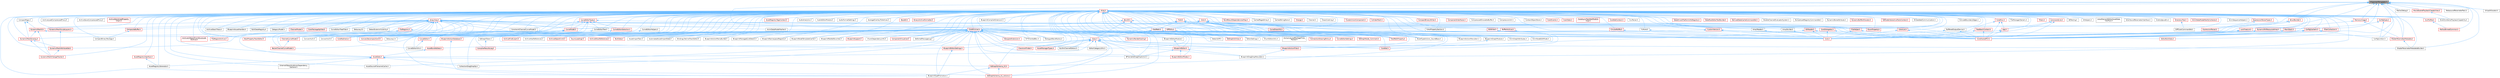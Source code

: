 digraph "AlignmentTemplates.h"
{
 // INTERACTIVE_SVG=YES
 // LATEX_PDF_SIZE
  bgcolor="transparent";
  edge [fontname=Helvetica,fontsize=10,labelfontname=Helvetica,labelfontsize=10];
  node [fontname=Helvetica,fontsize=10,shape=box,height=0.2,width=0.4];
  Node1 [id="Node000001",label="AlignmentTemplates.h",height=0.2,width=0.4,color="gray40", fillcolor="grey60", style="filled", fontcolor="black",tooltip=" "];
  Node1 -> Node2 [id="edge1_Node000001_Node000002",dir="back",color="steelblue1",style="solid",tooltip=" "];
  Node2 [id="Node000002",label="Array.h",height=0.2,width=0.4,color="red", fillcolor="#FFF0F0", style="filled",URL="$df/dd0/Array_8h.html",tooltip=" "];
  Node2 -> Node3 [id="edge2_Node000002_Node000003",dir="back",color="steelblue1",style="solid",tooltip=" "];
  Node3 [id="Node000003",label="ABTesting.h",height=0.2,width=0.4,color="grey40", fillcolor="white", style="filled",URL="$d6/dec/ABTesting_8h.html",tooltip=" "];
  Node2 -> Node4 [id="edge3_Node000002_Node000004",dir="back",color="steelblue1",style="solid",tooltip=" "];
  Node4 [id="Node000004",label="AIHelpers.h",height=0.2,width=0.4,color="grey40", fillcolor="white", style="filled",URL="$d1/d0d/AIHelpers_8h.html",tooltip=" "];
  Node2 -> Node5 [id="edge4_Node000002_Node000005",dir="back",color="steelblue1",style="solid",tooltip=" "];
  Node5 [id="Node000005",label="ActorElementEditorAssetData\lInterface.h",height=0.2,width=0.4,color="grey40", fillcolor="white", style="filled",URL="$d9/d7b/ActorElementEditorAssetDataInterface_8h.html",tooltip=" "];
  Node2 -> Node6 [id="edge5_Node000002_Node000006",dir="back",color="steelblue1",style="solid",tooltip=" "];
  Node6 [id="Node000006",label="ActorSoundParameterInterface.h",height=0.2,width=0.4,color="grey40", fillcolor="white", style="filled",URL="$de/d9f/ActorSoundParameterInterface_8h.html",tooltip=" "];
  Node2 -> Node7 [id="edge6_Node000002_Node000007",dir="back",color="steelblue1",style="solid",tooltip=" "];
  Node7 [id="Node000007",label="AndroidJavaEnv.h",height=0.2,width=0.4,color="grey40", fillcolor="white", style="filled",URL="$d6/d94/AndroidJavaEnv_8h.html",tooltip=" "];
  Node2 -> Node8 [id="edge7_Node000002_Node000008",dir="back",color="steelblue1",style="solid",tooltip=" "];
  Node8 [id="Node000008",label="AnimDataModelHasher.h",height=0.2,width=0.4,color="grey40", fillcolor="white", style="filled",URL="$d1/d21/AnimDataModelHasher_8h.html",tooltip=" "];
  Node2 -> Node9 [id="edge8_Node000002_Node000009",dir="back",color="steelblue1",style="solid",tooltip=" "];
  Node9 [id="Node000009",label="AnimDataModelNotifyCollector.h",height=0.2,width=0.4,color="red", fillcolor="#FFF0F0", style="filled",URL="$dc/d99/AnimDataModelNotifyCollector_8h.html",tooltip=" "];
  Node2 -> Node178 [id="edge9_Node000002_Node000178",dir="back",color="steelblue1",style="solid",tooltip=" "];
  Node178 [id="Node000178",label="AnimGraphAttributes.h",height=0.2,width=0.4,color="grey40", fillcolor="white", style="filled",URL="$d3/d40/AnimGraphAttributes_8h.html",tooltip=" "];
  Node2 -> Node179 [id="edge10_Node000002_Node000179",dir="back",color="steelblue1",style="solid",tooltip=" "];
  Node179 [id="Node000179",label="AnimNodeEditMode.h",height=0.2,width=0.4,color="grey40", fillcolor="white", style="filled",URL="$df/df6/AnimNodeEditMode_8h.html",tooltip=" "];
  Node2 -> Node180 [id="edge11_Node000002_Node000180",dir="back",color="steelblue1",style="solid",tooltip=" "];
  Node180 [id="Node000180",label="AnimSequenceHelpers.h",height=0.2,width=0.4,color="grey40", fillcolor="white", style="filled",URL="$dd/d12/AnimSequenceHelpers_8h.html",tooltip=" "];
  Node2 -> Node181 [id="edge12_Node000002_Node000181",dir="back",color="steelblue1",style="solid",tooltip=" "];
  Node181 [id="Node000181",label="App.h",height=0.2,width=0.4,color="red", fillcolor="#FFF0F0", style="filled",URL="$de/d8b/App_8h.html",tooltip=" "];
  Node181 -> Node183 [id="edge13_Node000181_Node000183",dir="back",color="steelblue1",style="solid",tooltip=" "];
  Node183 [id="Node000183",label="Core.h",height=0.2,width=0.4,color="red", fillcolor="#FFF0F0", style="filled",URL="$d6/dd7/Core_8h.html",tooltip=" "];
  Node181 -> Node189 [id="edge14_Node000181_Node000189",dir="back",color="steelblue1",style="solid",tooltip=" "];
  Node189 [id="Node000189",label="CoreSharedPCH.h",height=0.2,width=0.4,color="red", fillcolor="#FFF0F0", style="filled",URL="$d8/de5/CoreSharedPCH_8h.html",tooltip=" "];
  Node2 -> Node1000 [id="edge15_Node000002_Node001000",dir="back",color="steelblue1",style="solid",tooltip=" "];
  Node1000 [id="Node001000",label="ArchiveFindCulprit.h",height=0.2,width=0.4,color="red", fillcolor="#FFF0F0", style="filled",URL="$de/d30/ArchiveFindCulprit_8h.html",tooltip=" "];
  Node2 -> Node1001 [id="edge16_Node000002_Node001001",dir="back",color="steelblue1",style="solid",tooltip=" "];
  Node1001 [id="Node001001",label="ArchiveHasReferences.h",height=0.2,width=0.4,color="grey40", fillcolor="white", style="filled",URL="$d8/df1/ArchiveHasReferences_8h.html",tooltip=" "];
  Node2 -> Node1002 [id="edge17_Node000002_Node001002",dir="back",color="steelblue1",style="solid",tooltip=" "];
  Node1002 [id="Node001002",label="ArchiveLoadCompressedProxy.h",height=0.2,width=0.4,color="grey40", fillcolor="white", style="filled",URL="$d0/deb/ArchiveLoadCompressedProxy_8h.html",tooltip=" "];
  Node2 -> Node1003 [id="edge18_Node000002_Node001003",dir="back",color="steelblue1",style="solid",tooltip=" "];
  Node1003 [id="Node001003",label="ArchiveObjectCrc32.h",height=0.2,width=0.4,color="red", fillcolor="#FFF0F0", style="filled",URL="$d8/d12/ArchiveObjectCrc32_8h.html",tooltip=" "];
  Node2 -> Node1004 [id="edge19_Node000002_Node001004",dir="back",color="steelblue1",style="solid",tooltip=" "];
  Node1004 [id="Node001004",label="ArchiveSaveCompressedProxy.h",height=0.2,width=0.4,color="grey40", fillcolor="white", style="filled",URL="$d4/dee/ArchiveSaveCompressedProxy_8h.html",tooltip=" "];
  Node2 -> Node1005 [id="edge20_Node000002_Node001005",dir="back",color="steelblue1",style="solid",tooltip=" "];
  Node1005 [id="Node001005",label="ArchiveSerializedProperty\lChain.h",height=0.2,width=0.4,color="red", fillcolor="#FFF0F0", style="filled",URL="$d0/dd3/ArchiveSerializedPropertyChain_8h.html",tooltip=" "];
  Node2 -> Node1010 [id="edge21_Node000002_Node001010",dir="back",color="steelblue1",style="solid",tooltip=" "];
  Node1010 [id="Node001010",label="ArchiveShowReferences.h",height=0.2,width=0.4,color="red", fillcolor="#FFF0F0", style="filled",URL="$db/d28/ArchiveShowReferences_8h.html",tooltip=" "];
  Node2 -> Node1011 [id="edge22_Node000002_Node001011",dir="back",color="steelblue1",style="solid",tooltip=" "];
  Node1011 [id="Node001011",label="ArchiveStackTrace.h",height=0.2,width=0.4,color="grey40", fillcolor="white", style="filled",URL="$d9/d16/ArchiveStackTrace_8h.html",tooltip=" "];
  Node2 -> Node1012 [id="edge23_Node000002_Node001012",dir="back",color="steelblue1",style="solid",tooltip=" "];
  Node1012 [id="Node001012",label="ArchiveUObjectFromStructured\lArchive.h",height=0.2,width=0.4,color="red", fillcolor="#FFF0F0", style="filled",URL="$d2/d52/ArchiveUObjectFromStructuredArchive_8h.html",tooltip=" "];
  Node2 -> Node1013 [id="edge24_Node000002_Node001013",dir="back",color="steelblue1",style="solid",tooltip=" "];
  Node1013 [id="Node001013",label="ArrayBuilder.h",height=0.2,width=0.4,color="grey40", fillcolor="white", style="filled",URL="$d1/d4b/ArrayBuilder_8h.html",tooltip=" "];
  Node1013 -> Node183 [id="edge25_Node001013_Node000183",dir="back",color="steelblue1",style="solid",tooltip=" "];
  Node2 -> Node1014 [id="edge26_Node000002_Node001014",dir="back",color="steelblue1",style="solid",tooltip=" "];
  Node1014 [id="Node001014",label="ArrayReader.h",height=0.2,width=0.4,color="grey40", fillcolor="white", style="filled",URL="$d8/d40/ArrayReader_8h.html",tooltip=" "];
  Node1014 -> Node183 [id="edge27_Node001014_Node000183",dir="back",color="steelblue1",style="solid",tooltip=" "];
  Node2 -> Node1015 [id="edge28_Node000002_Node001015",dir="back",color="steelblue1",style="solid",tooltip=" "];
  Node1015 [id="Node001015",label="ArrayView.h",height=0.2,width=0.4,color="red", fillcolor="#FFF0F0", style="filled",URL="$d7/df4/ArrayView_8h.html",tooltip=" "];
  Node1015 -> Node8 [id="edge29_Node001015_Node000008",dir="back",color="steelblue1",style="solid",tooltip=" "];
  Node1015 -> Node1011 [id="edge30_Node001015_Node001011",dir="back",color="steelblue1",style="solid",tooltip=" "];
  Node1015 -> Node1019 [id="edge31_Node001015_Node001019",dir="back",color="steelblue1",style="solid",tooltip=" "];
  Node1019 [id="Node001019",label="AssetData.h",height=0.2,width=0.4,color="red", fillcolor="#FFF0F0", style="filled",URL="$d9/d19/AssetData_8h.html",tooltip=" "];
  Node1019 -> Node1039 [id="edge32_Node001019_Node001039",dir="back",color="steelblue1",style="solid",tooltip=" "];
  Node1039 [id="Node001039",label="AssetRegistryGenerator.h",height=0.2,width=0.4,color="grey40", fillcolor="white", style="filled",URL="$df/dd1/AssetRegistryGenerator_8h.html",tooltip=" "];
  Node1019 -> Node1041 [id="edge33_Node001019_Node001041",dir="back",color="steelblue1",style="solid",tooltip=" "];
  Node1041 [id="Node001041",label="AssetSourceFilenameCache.h",height=0.2,width=0.4,color="grey40", fillcolor="white", style="filled",URL="$dd/d16/AssetSourceFilenameCache_8h.html",tooltip=" "];
  Node1019 -> Node1057 [id="edge34_Node001019_Node001057",dir="back",color="steelblue1",style="solid",tooltip=" "];
  Node1057 [id="Node001057",label="CollectionDragDropOp.h",height=0.2,width=0.4,color="grey40", fillcolor="white", style="filled",URL="$d6/d23/CollectionDragDropOp_8h.html",tooltip=" "];
  Node1019 -> Node1195 [id="edge35_Node001019_Node001195",dir="back",color="steelblue1",style="solid",tooltip=" "];
  Node1195 [id="Node001195",label="EdGraphSchema_K2.h",height=0.2,width=0.4,color="red", fillcolor="#FFF0F0", style="filled",URL="$d0/dcf/EdGraphSchema__K2_8h.html",tooltip=" "];
  Node1195 -> Node1199 [id="edge36_Node001195_Node001199",dir="back",color="steelblue1",style="solid",tooltip=" "];
  Node1199 [id="Node001199",label="BlueprintTypePromotion.h",height=0.2,width=0.4,color="grey40", fillcolor="white", style="filled",URL="$d2/d23/BlueprintTypePromotion_8h.html",tooltip=" "];
  Node1195 -> Node1200 [id="edge37_Node001195_Node001200",dir="back",color="steelblue1",style="solid",tooltip=" "];
  Node1200 [id="Node001200",label="EdGraphSchema_K2_Actions.h",height=0.2,width=0.4,color="red", fillcolor="#FFF0F0", style="filled",URL="$d8/d9c/EdGraphSchema__K2__Actions_8h.html",tooltip=" "];
  Node1019 -> Node1359 [id="edge38_Node001019_Node001359",dir="back",color="steelblue1",style="solid",tooltip=" "];
  Node1359 [id="Node001359",label="ExternalObjectAndActorDependency\lGatherer.h",height=0.2,width=0.4,color="grey40", fillcolor="white", style="filled",URL="$d3/d4e/ExternalObjectAndActorDependencyGatherer_8h.html",tooltip=" "];
  Node1015 -> Node1521 [id="edge39_Node001015_Node001521",dir="back",color="steelblue1",style="solid",tooltip=" "];
  Node1521 [id="Node001521",label="AsyncLoading2.h",height=0.2,width=0.4,color="red", fillcolor="#FFF0F0", style="filled",URL="$dd/db7/AsyncLoading2_8h.html",tooltip=" "];
  Node1015 -> Node1551 [id="edge40_Node001015_Node001551",dir="back",color="steelblue1",style="solid",tooltip=" "];
  Node1551 [id="Node001551",label="BezierChannelCurveModel.h",height=0.2,width=0.4,color="red", fillcolor="#FFF0F0", style="filled",URL="$d3/d63/BezierChannelCurveModel_8h.html",tooltip=" "];
  Node1015 -> Node1555 [id="edge41_Node001015_Node001555",dir="back",color="steelblue1",style="solid",tooltip=" "];
  Node1555 [id="Node001555",label="BlueprintAssetHandler.h",height=0.2,width=0.4,color="grey40", fillcolor="white", style="filled",URL="$d0/d84/BlueprintAssetHandler_8h.html",tooltip=" "];
  Node1015 -> Node1557 [id="edge42_Node001015_Node001557",dir="back",color="steelblue1",style="solid",tooltip=" "];
  Node1557 [id="Node001557",label="BoolPropertyTrackEditor.h",height=0.2,width=0.4,color="red", fillcolor="#FFF0F0", style="filled",URL="$db/d07/BoolPropertyTrackEditor_8h.html",tooltip=" "];
  Node1015 -> Node1559 [id="edge43_Node001015_Node001559",dir="back",color="steelblue1",style="solid",tooltip=" "];
  Node1559 [id="Node001559",label="BulkDataRegistry.h",height=0.2,width=0.4,color="grey40", fillcolor="white", style="filled",URL="$da/db4/BulkDataRegistry_8h.html",tooltip=" "];
  Node1015 -> Node1781 [id="edge44_Node001015_Node001781",dir="back",color="steelblue1",style="solid",tooltip=" "];
  Node1781 [id="Node001781",label="CategoryModel.h",height=0.2,width=0.4,color="grey40", fillcolor="white", style="filled",URL="$db/dfe/CategoryModel_8h.html",tooltip=" "];
  Node1015 -> Node3023 [id="edge45_Node001015_Node003023",dir="back",color="steelblue1",style="solid",tooltip=" "];
  Node3023 [id="Node003023",label="ChannelCurveModel.h",height=0.2,width=0.4,color="red", fillcolor="#FFF0F0", style="filled",URL="$de/dfa/ChannelCurveModel_8h.html",tooltip=" "];
  Node3023 -> Node1551 [id="edge46_Node003023_Node001551",dir="back",color="steelblue1",style="solid",tooltip=" "];
  Node1015 -> Node1782 [id="edge47_Node001015_Node001782",dir="back",color="steelblue1",style="solid",tooltip=" "];
  Node1782 [id="Node001782",label="ChannelModel.h",height=0.2,width=0.4,color="red", fillcolor="#FFF0F0", style="filled",URL="$de/d30/ChannelModel_8h.html",tooltip=" "];
  Node1015 -> Node4208 [id="edge48_Node001015_Node004208",dir="back",color="steelblue1",style="solid",tooltip=" "];
  Node4208 [id="Node004208",label="CompositeBuffer.h",height=0.2,width=0.4,color="red", fillcolor="#FFF0F0", style="filled",URL="$da/d4b/CompositeBuffer_8h.html",tooltip=" "];
  Node4208 -> Node1605 [id="edge49_Node004208_Node001605",dir="back",color="steelblue1",style="solid",tooltip=" "];
  Node1605 [id="Node001605",label="CompactBinaryPackage.h",height=0.2,width=0.4,color="grey40", fillcolor="white", style="filled",URL="$de/d7e/CompactBinaryPackage_8h.html",tooltip=" "];
  Node1015 -> Node3025 [id="edge50_Node001015_Node003025",dir="back",color="steelblue1",style="solid",tooltip=" "];
  Node3025 [id="Node003025",label="ConstraintChannelCurveModel.h",height=0.2,width=0.4,color="grey40", fillcolor="white", style="filled",URL="$d9/d5f/ConstraintChannelCurveModel_8h.html",tooltip=" "];
  Node1015 -> Node4213 [id="edge51_Node001015_Node004213",dir="back",color="steelblue1",style="solid",tooltip=" "];
  Node4213 [id="Node004213",label="ConvexHull2.h",height=0.2,width=0.4,color="grey40", fillcolor="white", style="filled",URL="$df/dc5/ConvexHull2_8h.html",tooltip=" "];
  Node1015 -> Node4214 [id="edge52_Node001015_Node004214",dir="back",color="steelblue1",style="solid",tooltip=" "];
  Node4214 [id="Node004214",label="ConvexHull3.h",height=0.2,width=0.4,color="grey40", fillcolor="white", style="filled",URL="$d2/d83/ConvexHull3_8h.html",tooltip=" "];
  Node1015 -> Node1564 [id="edge53_Node001015_Node001564",dir="back",color="steelblue1",style="solid",tooltip=" "];
  Node1564 [id="Node001564",label="CookPackageSplitter.h",height=0.2,width=0.4,color="red", fillcolor="#FFF0F0", style="filled",URL="$da/db3/CookPackageSplitter_8h.html",tooltip=" "];
  Node1015 -> Node183 [id="edge54_Node001015_Node000183",dir="back",color="steelblue1",style="solid",tooltip=" "];
  Node1015 -> Node1613 [id="edge55_Node001015_Node001613",dir="back",color="steelblue1",style="solid",tooltip=" "];
  Node1613 [id="Node001613",label="CoreDelegates.h",height=0.2,width=0.4,color="red", fillcolor="#FFF0F0", style="filled",URL="$d9/dc2/CoreDelegates_8h.html",tooltip=" "];
  Node1613 -> Node183 [id="edge56_Node001613_Node000183",dir="back",color="steelblue1",style="solid",tooltip=" "];
  Node1613 -> Node189 [id="edge57_Node001613_Node000189",dir="back",color="steelblue1",style="solid",tooltip=" "];
  Node1015 -> Node4215 [id="edge58_Node001015_Node004215",dir="back",color="steelblue1",style="solid",tooltip=" "];
  Node4215 [id="Node004215",label="CoreRedirects.h",height=0.2,width=0.4,color="red", fillcolor="#FFF0F0", style="filled",URL="$d1/d15/CoreRedirects_8h.html",tooltip=" "];
  Node1015 -> Node189 [id="edge59_Node001015_Node000189",dir="back",color="steelblue1",style="solid",tooltip=" "];
  Node1015 -> Node1645 [id="edge60_Node001015_Node001645",dir="back",color="steelblue1",style="solid",tooltip=" "];
  Node1645 [id="Node001645",label="CurveEditor.h",height=0.2,width=0.4,color="red", fillcolor="#FFF0F0", style="filled",URL="$d1/d27/CurveEditor_8h.html",tooltip=" "];
  Node1645 -> Node1655 [id="edge61_Node001645_Node001655",dir="back",color="steelblue1",style="solid",tooltip=" "];
  Node1655 [id="Node001655",label="CurveEditorUtils.h",height=0.2,width=0.4,color="grey40", fillcolor="white", style="filled",URL="$d3/d81/CurveEditorUtils_8h.html",tooltip=" "];
  Node1015 -> Node4216 [id="edge62_Node001015_Node004216",dir="back",color="steelblue1",style="solid",tooltip=" "];
  Node4216 [id="Node004216",label="CurveEditorSelection.h",height=0.2,width=0.4,color="red", fillcolor="#FFF0F0", style="filled",URL="$d3/def/CurveEditorSelection_8h.html",tooltip=" "];
  Node4216 -> Node1645 [id="edge63_Node004216_Node001645",dir="back",color="steelblue1",style="solid",tooltip=" "];
  Node1015 -> Node4218 [id="edge64_Node001015_Node004218",dir="back",color="steelblue1",style="solid",tooltip=" "];
  Node4218 [id="Node004218",label="CurveEditorTree.h",height=0.2,width=0.4,color="grey40", fillcolor="white", style="filled",URL="$dc/d32/CurveEditorTree_8h.html",tooltip=" "];
  Node4218 -> Node1645 [id="edge65_Node004218_Node001645",dir="back",color="steelblue1",style="solid",tooltip=" "];
  Node1015 -> Node4219 [id="edge66_Node001015_Node004219",dir="back",color="steelblue1",style="solid",tooltip=" "];
  Node4219 [id="Node004219",label="CurveEditorTreeFilter.h",height=0.2,width=0.4,color="grey40", fillcolor="white", style="filled",URL="$d6/dcd/CurveEditorTreeFilter_8h.html",tooltip=" "];
  Node1015 -> Node3026 [id="edge67_Node001015_Node003026",dir="back",color="steelblue1",style="solid",tooltip=" "];
  Node3026 [id="Node003026",label="CurveModel.h",height=0.2,width=0.4,color="red", fillcolor="#FFF0F0", style="filled",URL="$de/d1c/CurveModel_8h.html",tooltip=" "];
  Node3026 -> Node3023 [id="edge68_Node003026_Node003023",dir="back",color="steelblue1",style="solid",tooltip=" "];
  Node3026 -> Node1645 [id="edge69_Node003026_Node001645",dir="back",color="steelblue1",style="solid",tooltip=" "];
  Node3026 -> Node1655 [id="edge70_Node003026_Node001655",dir="back",color="steelblue1",style="solid",tooltip=" "];
  Node1015 -> Node4220 [id="edge71_Node001015_Node004220",dir="back",color="steelblue1",style="solid",tooltip=" "];
  Node4220 [id="Node004220",label="Delaunay2.h",height=0.2,width=0.4,color="grey40", fillcolor="white", style="filled",URL="$d2/d4c/Delaunay2_8h.html",tooltip=" "];
  Node1015 -> Node4221 [id="edge72_Node001015_Node004221",dir="back",color="steelblue1",style="solid",tooltip=" "];
  Node4221 [id="Node004221",label="Delaunay3.h",height=0.2,width=0.4,color="grey40", fillcolor="white", style="filled",URL="$d1/d5b/Delaunay3_8h.html",tooltip=" "];
  Node1015 -> Node4222 [id="edge73_Node001015_Node004222",dir="back",color="steelblue1",style="solid",tooltip=" "];
  Node4222 [id="Node004222",label="DetectExteriorVisibility.h",height=0.2,width=0.4,color="grey40", fillcolor="white", style="filled",URL="$da/d70/DetectExteriorVisibility_8h.html",tooltip=" "];
  Node1015 -> Node4223 [id="edge74_Node001015_Node004223",dir="back",color="steelblue1",style="solid",tooltip=" "];
  Node4223 [id="Node004223",label="DynamicMesh3.h",height=0.2,width=0.4,color="red", fillcolor="#FFF0F0", style="filled",URL="$d5/d34/DynamicMesh3_8h.html",tooltip=" "];
  Node4223 -> Node4226 [id="edge75_Node004223_Node004226",dir="back",color="steelblue1",style="solid",tooltip=" "];
  Node4226 [id="Node004226",label="ConvexDecomposition3.h",height=0.2,width=0.4,color="red", fillcolor="#FFF0F0", style="filled",URL="$d4/d2b/ConvexDecomposition3_8h.html",tooltip=" "];
  Node4223 -> Node4232 [id="edge76_Node004223_Node004232",dir="back",color="steelblue1",style="solid",tooltip=" "];
  Node4232 [id="Node004232",label="DynamicMeshChangeTracker.h",height=0.2,width=0.4,color="red", fillcolor="#FFF0F0", style="filled",URL="$dd/df0/DynamicMeshChangeTracker_8h.html",tooltip=" "];
  Node4223 -> Node4284 [id="edge77_Node004223_Node004284",dir="back",color="steelblue1",style="solid",tooltip=" "];
  Node4284 [id="Node004284",label="DynamicMeshOverlay.h",height=0.2,width=0.4,color="red", fillcolor="#FFF0F0", style="filled",URL="$de/d26/DynamicMeshOverlay_8h.html",tooltip=" "];
  Node4284 -> Node4231 [id="edge78_Node004284_Node004231",dir="back",color="steelblue1",style="solid",tooltip=" "];
  Node4231 [id="Node004231",label="DynamicMeshAttributeSet.h",height=0.2,width=0.4,color="red", fillcolor="#FFF0F0", style="filled",URL="$d1/d88/DynamicMeshAttributeSet_8h.html",tooltip=" "];
  Node4231 -> Node4232 [id="edge79_Node004231_Node004232",dir="back",color="steelblue1",style="solid",tooltip=" "];
  Node4284 -> Node4232 [id="edge80_Node004284_Node004232",dir="back",color="steelblue1",style="solid",tooltip=" "];
  Node1015 -> Node4231 [id="edge81_Node001015_Node004231",dir="back",color="steelblue1",style="solid",tooltip=" "];
  Node1015 -> Node4284 [id="edge82_Node001015_Node004284",dir="back",color="steelblue1",style="solid",tooltip=" "];
  Node1015 -> Node4278 [id="edge83_Node001015_Node004278",dir="back",color="steelblue1",style="solid",tooltip=" "];
  Node4278 [id="Node004278",label="DynamicMeshSculptLayers.h",height=0.2,width=0.4,color="red", fillcolor="#FFF0F0", style="filled",URL="$da/df3/DynamicMeshSculptLayers_8h.html",tooltip=" "];
  Node4278 -> Node4231 [id="edge84_Node004278_Node004231",dir="back",color="steelblue1",style="solid",tooltip=" "];
  Node1015 -> Node1200 [id="edge85_Node001015_Node001200",dir="back",color="steelblue1",style="solid",tooltip=" "];
  Node1015 -> Node4359 [id="edge86_Node001015_Node004359",dir="back",color="steelblue1",style="solid",tooltip=" "];
  Node4359 [id="Node004359",label="FileHelper.h",height=0.2,width=0.4,color="red", fillcolor="#FFF0F0", style="filled",URL="$d8/dfe/FileHelper_8h.html",tooltip=" "];
  Node4359 -> Node183 [id="edge87_Node004359_Node000183",dir="back",color="steelblue1",style="solid",tooltip=" "];
  Node4359 -> Node189 [id="edge88_Node004359_Node000189",dir="back",color="steelblue1",style="solid",tooltip=" "];
  Node1015 -> Node4362 [id="edge89_Node001015_Node004362",dir="back",color="steelblue1",style="solid",tooltip=" "];
  Node4362 [id="Node004362",label="FileRegions.h",height=0.2,width=0.4,color="red", fillcolor="#FFF0F0", style="filled",URL="$d0/d11/FileRegions_8h.html",tooltip=" "];
  Node4362 -> Node1012 [id="edge90_Node004362_Node001012",dir="back",color="steelblue1",style="solid",tooltip=" "];
  Node4362 -> Node2502 [id="edge91_Node004362_Node002502",dir="back",color="steelblue1",style="solid",tooltip=" "];
  Node2502 [id="Node002502",label="BulkData.h",height=0.2,width=0.4,color="red", fillcolor="#FFF0F0", style="filled",URL="$d4/d8e/BulkData_8h.html",tooltip=" "];
  Node4362 -> Node4363 [id="edge92_Node004362_Node004363",dir="back",color="steelblue1",style="solid",tooltip=" "];
  Node4363 [id="Node004363",label="FileRegionArchive.h",height=0.2,width=0.4,color="red", fillcolor="#FFF0F0", style="filled",URL="$d1/dfe/FileRegionArchive_8h.html",tooltip=" "];
  Node2 -> Node4560 [id="edge93_Node000002_Node004560",dir="back",color="steelblue1",style="solid",tooltip=" "];
  Node4560 [id="Node004560",label="AssetBundleData.h",height=0.2,width=0.4,color="red", fillcolor="#FFF0F0", style="filled",URL="$df/d47/AssetBundleData_8h.html",tooltip=" "];
  Node4560 -> Node1019 [id="edge94_Node004560_Node001019",dir="back",color="steelblue1",style="solid",tooltip=" "];
  Node2 -> Node1019 [id="edge95_Node000002_Node001019",dir="back",color="steelblue1",style="solid",tooltip=" "];
  Node2 -> Node4537 [id="edge96_Node000002_Node004537",dir="back",color="steelblue1",style="solid",tooltip=" "];
  Node4537 [id="Node004537",label="AssetImportTask.h",height=0.2,width=0.4,color="grey40", fillcolor="white", style="filled",URL="$d7/d65/AssetImportTask_8h.html",tooltip=" "];
  Node2 -> Node4578 [id="edge97_Node000002_Node004578",dir="back",color="steelblue1",style="solid",tooltip=" "];
  Node4578 [id="Node004578",label="AssetManagerTypes.h",height=0.2,width=0.4,color="red", fillcolor="#FFF0F0", style="filled",URL="$d6/d98/AssetManagerTypes_8h.html",tooltip=" "];
  Node2 -> Node1039 [id="edge98_Node000002_Node001039",dir="back",color="steelblue1",style="solid",tooltip=" "];
  Node2 -> Node6420 [id="edge99_Node000002_Node006420",dir="back",color="steelblue1",style="solid",tooltip=" "];
  Node6420 [id="Node006420",label="AssetRegistryInterface.h",height=0.2,width=0.4,color="red", fillcolor="#FFF0F0", style="filled",URL="$d5/d26/AssetRegistryInterface_8h.html",tooltip=" "];
  Node6420 -> Node1039 [id="edge100_Node006420_Node001039",dir="back",color="steelblue1",style="solid",tooltip=" "];
  Node2 -> Node4366 [id="edge101_Node000002_Node004366",dir="back",color="steelblue1",style="solid",tooltip=" "];
  Node4366 [id="Node004366",label="AssetRegistryTagsContext.h",height=0.2,width=0.4,color="red", fillcolor="#FFF0F0", style="filled",URL="$d1/d74/AssetRegistryTagsContext_8h.html",tooltip=" "];
  Node2 -> Node1041 [id="edge102_Node000002_Node001041",dir="back",color="steelblue1",style="solid",tooltip=" "];
  Node2 -> Node6593 [id="edge103_Node000002_Node006593",dir="back",color="steelblue1",style="solid",tooltip=" "];
  Node6593 [id="Node006593",label="AssetTypeActions_SoundBase.h",height=0.2,width=0.4,color="grey40", fillcolor="white", style="filled",URL="$db/d4e/AssetTypeActions__SoundBase_8h.html",tooltip=" "];
  Node2 -> Node1521 [id="edge104_Node000002_Node001521",dir="back",color="steelblue1",style="solid",tooltip=" "];
  Node2 -> Node6819 [id="edge105_Node000002_Node006819",dir="back",color="steelblue1",style="solid",tooltip=" "];
  Node6819 [id="Node006819",label="AudioAnalytics.h",height=0.2,width=0.4,color="grey40", fillcolor="white", style="filled",URL="$dc/d3f/AudioAnalytics_8h.html",tooltip=" "];
  Node2 -> Node861 [id="edge106_Node000002_Node000861",dir="back",color="steelblue1",style="solid",tooltip=" "];
  Node861 [id="Node000861",label="AudioEditorModule.h",height=0.2,width=0.4,color="grey40", fillcolor="white", style="filled",URL="$d4/d28/AudioEditorModule_8h.html",tooltip=" "];
  Node2 -> Node6421 [id="edge107_Node000002_Node006421",dir="back",color="steelblue1",style="solid",tooltip=" "];
  Node6421 [id="Node006421",label="AudioFormatSettings.h",height=0.2,width=0.4,color="grey40", fillcolor="white", style="filled",URL="$d7/d79/AudioFormatSettings_8h.html",tooltip=" "];
  Node2 -> Node4540 [id="edge108_Node000002_Node004540",dir="back",color="steelblue1",style="solid",tooltip=" "];
  Node4540 [id="Node004540",label="AutomatedAssetImportData.h",height=0.2,width=0.4,color="grey40", fillcolor="white", style="filled",URL="$dd/d4f/AutomatedAssetImportData_8h.html",tooltip=" "];
  Node2 -> Node8392 [id="edge109_Node000002_Node008392",dir="back",color="steelblue1",style="solid",tooltip=" "];
  Node8392 [id="Node008392",label="AverageOverlayToVertices.h",height=0.2,width=0.4,color="grey40", fillcolor="white", style="filled",URL="$d8/d66/AverageOverlayToVertices_8h.html",tooltip=" "];
  Node2 -> Node863 [id="edge110_Node000002_Node000863",dir="back",color="steelblue1",style="solid",tooltip=" "];
  Node863 [id="Node000863",label="BPVariableDragDropAction.h",height=0.2,width=0.4,color="grey40", fillcolor="white", style="filled",URL="$dd/d23/BPVariableDragDropAction_8h.html",tooltip=" "];
  Node2 -> Node8393 [id="edge111_Node000002_Node008393",dir="back",color="steelblue1",style="solid",tooltip=" "];
  Node8393 [id="Node008393",label="Base64.h",height=0.2,width=0.4,color="red", fillcolor="#FFF0F0", style="filled",URL="$d1/dbd/Base64_8h.html",tooltip=" "];
  Node2 -> Node1551 [id="edge112_Node000002_Node001551",dir="back",color="steelblue1",style="solid",tooltip=" "];
  Node2 -> Node8394 [id="edge113_Node000002_Node008394",dir="back",color="steelblue1",style="solid",tooltip=" "];
  Node8394 [id="Node008394",label="BinaryArchiveFormatter.h",height=0.2,width=0.4,color="red", fillcolor="#FFF0F0", style="filled",URL="$d2/d01/BinaryArchiveFormatter_8h.html",tooltip=" "];
  Node2 -> Node1791 [id="edge114_Node000002_Node001791",dir="back",color="steelblue1",style="solid",tooltip=" "];
  Node1791 [id="Node001791",label="BindingLifetimeTrackEditor.h",height=0.2,width=0.4,color="grey40", fillcolor="white", style="filled",URL="$db/d3c/BindingLifetimeTrackEditor_8h.html",tooltip=" "];
  Node2 -> Node8497 [id="edge115_Node000002_Node008497",dir="back",color="steelblue1",style="solid",tooltip=" "];
  Node8497 [id="Node008497",label="BitReader.h",height=0.2,width=0.4,color="red", fillcolor="#FFF0F0", style="filled",URL="$dd/d8b/BitReader_8h.html",tooltip=" "];
  Node8497 -> Node183 [id="edge116_Node008497_Node000183",dir="back",color="steelblue1",style="solid",tooltip=" "];
  Node8497 -> Node5158 [id="edge117_Node008497_Node005158",dir="back",color="steelblue1",style="solid",tooltip=" "];
  Node5158 [id="Node005158",label="CoreNet.h",height=0.2,width=0.4,color="red", fillcolor="#FFF0F0", style="filled",URL="$da/d1a/CoreNet_8h.html",tooltip=" "];
  Node8497 -> Node189 [id="edge118_Node008497_Node000189",dir="back",color="steelblue1",style="solid",tooltip=" "];
  Node2 -> Node8499 [id="edge119_Node000002_Node008499",dir="back",color="steelblue1",style="solid",tooltip=" "];
  Node8499 [id="Node008499",label="BitWriter.h",height=0.2,width=0.4,color="red", fillcolor="#FFF0F0", style="filled",URL="$d5/d10/BitWriter_8h.html",tooltip=" "];
  Node8499 -> Node183 [id="edge120_Node008499_Node000183",dir="back",color="steelblue1",style="solid",tooltip=" "];
  Node8499 -> Node5158 [id="edge121_Node008499_Node005158",dir="back",color="steelblue1",style="solid",tooltip=" "];
  Node8499 -> Node189 [id="edge122_Node008499_Node000189",dir="back",color="steelblue1",style="solid",tooltip=" "];
  Node2 -> Node4442 [id="edge123_Node000002_Node004442",dir="back",color="steelblue1",style="solid",tooltip=" "];
  Node4442 [id="Node004442",label="BlueprintActionDatabase.h",height=0.2,width=0.4,color="red", fillcolor="#FFF0F0", style="filled",URL="$d4/dae/BlueprintActionDatabase_8h.html",tooltip=" "];
  Node4442 -> Node1199 [id="edge124_Node004442_Node001199",dir="back",color="steelblue1",style="solid",tooltip=" "];
  Node2 -> Node2854 [id="edge125_Node000002_Node002854",dir="back",color="steelblue1",style="solid",tooltip=" "];
  Node2854 [id="Node002854",label="BlueprintActionFilter.h",height=0.2,width=0.4,color="red", fillcolor="#FFF0F0", style="filled",URL="$d5/d2a/BlueprintActionFilter_8h.html",tooltip=" "];
  Node2854 -> Node864 [id="edge126_Node002854_Node000864",dir="back",color="steelblue1",style="solid",tooltip=" "];
  Node864 [id="Node000864",label="BlueprintDragDropMenuItem.h",height=0.2,width=0.4,color="grey40", fillcolor="white", style="filled",URL="$dc/deb/BlueprintDragDropMenuItem_8h.html",tooltip=" "];
  Node2 -> Node1062 [id="edge127_Node000002_Node001062",dir="back",color="steelblue1",style="solid",tooltip=" "];
  Node1062 [id="Node001062",label="BlueprintActionMenuBuilder.h",height=0.2,width=0.4,color="grey40", fillcolor="white", style="filled",URL="$dd/dea/BlueprintActionMenuBuilder_8h.html",tooltip=" "];
  Node2 -> Node1063 [id="edge128_Node000002_Node001063",dir="back",color="steelblue1",style="solid",tooltip=" "];
  Node1063 [id="Node001063",label="BlueprintActionMenuItem.h",height=0.2,width=0.4,color="grey40", fillcolor="white", style="filled",URL="$d8/dca/BlueprintActionMenuItem_8h.html",tooltip=" "];
  Node2 -> Node1555 [id="edge129_Node000002_Node001555",dir="back",color="steelblue1",style="solid",tooltip=" "];
  Node2 -> Node4542 [id="edge130_Node000002_Node004542",dir="back",color="steelblue1",style="solid",tooltip=" "];
  Node4542 [id="Node004542",label="BlueprintCompilerExtension.h",height=0.2,width=0.4,color="grey40", fillcolor="white", style="filled",URL="$d3/dc0/BlueprintCompilerExtension_8h.html",tooltip=" "];
  Node2 -> Node864 [id="edge131_Node000002_Node000864",dir="back",color="steelblue1",style="solid",tooltip=" "];
  Node2 -> Node862 [id="edge132_Node000002_Node000862",dir="back",color="steelblue1",style="solid",tooltip=" "];
  Node862 [id="Node000862",label="BlueprintEditor.h",height=0.2,width=0.4,color="red", fillcolor="#FFF0F0", style="filled",URL="$df/d7d/BlueprintEditor_8h.html",tooltip=" "];
  Node862 -> Node863 [id="edge133_Node000862_Node000863",dir="back",color="steelblue1",style="solid",tooltip=" "];
  Node862 -> Node864 [id="edge134_Node000862_Node000864",dir="back",color="steelblue1",style="solid",tooltip=" "];
  Node862 -> Node865 [id="edge135_Node000862_Node000865",dir="back",color="steelblue1",style="solid",tooltip=" "];
  Node865 [id="Node000865",label="BlueprintEditorModes.h",height=0.2,width=0.4,color="red", fillcolor="#FFF0F0", style="filled",URL="$d9/d70/BlueprintEditorModes_8h.html",tooltip=" "];
  Node2 -> Node865 [id="edge136_Node000002_Node000865",dir="back",color="steelblue1",style="solid",tooltip=" "];
  Node2 -> Node874 [id="edge137_Node000002_Node000874",dir="back",color="steelblue1",style="solid",tooltip=" "];
  Node874 [id="Node000874",label="BlueprintEditorModule.h",height=0.2,width=0.4,color="grey40", fillcolor="white", style="filled",URL="$df/d39/BlueprintEditorModule_8h.html",tooltip=" "];
  Node874 -> Node862 [id="edge138_Node000874_Node000862",dir="back",color="steelblue1",style="solid",tooltip=" "];
  Node2 -> Node1337 [id="edge139_Node000002_Node001337",dir="back",color="steelblue1",style="solid",tooltip=" "];
  Node1337 [id="Node001337",label="BlueprintEditorSettings.h",height=0.2,width=0.4,color="red", fillcolor="#FFF0F0", style="filled",URL="$d4/dbc/BlueprintEditorSettings_8h.html",tooltip=" "];
  Node1337 -> Node1199 [id="edge140_Node001337_Node001199",dir="back",color="steelblue1",style="solid",tooltip=" "];
  Node2 -> Node6618 [id="edge141_Node000002_Node006618",dir="back",color="steelblue1",style="solid",tooltip=" "];
  Node6618 [id="Node006618",label="BlueprintGraphModule.h",height=0.2,width=0.4,color="grey40", fillcolor="white", style="filled",URL="$d8/d11/BlueprintGraphModule_8h.html",tooltip=" "];
  Node6618 -> Node2854 [id="edge142_Node006618_Node002854",dir="back",color="steelblue1",style="solid",tooltip=" "];
  Node2 -> Node5983 [id="edge143_Node000002_Node005983",dir="back",color="steelblue1",style="solid",tooltip=" "];
  Node5983 [id="Node005983",label="BlueprintManagedListDetails.h",height=0.2,width=0.4,color="grey40", fillcolor="white", style="filled",URL="$da/d22/BlueprintManagedListDetails_8h.html",tooltip=" "];
  Node2 -> Node4543 [id="edge144_Node000002_Node004543",dir="back",color="steelblue1",style="solid",tooltip=" "];
  Node4543 [id="Node004543",label="BlueprintNamespaceRegistry.h",height=0.2,width=0.4,color="grey40", fillcolor="white", style="filled",URL="$dc/dc7/BlueprintNamespaceRegistry_8h.html",tooltip=" "];
  Node2 -> Node2858 [id="edge145_Node000002_Node002858",dir="back",color="steelblue1",style="solid",tooltip=" "];
  Node2858 [id="Node002858",label="BlueprintNodeTemplateCache.h",height=0.2,width=0.4,color="grey40", fillcolor="white", style="filled",URL="$d7/d87/BlueprintNodeTemplateCache_8h.html",tooltip=" "];
  Node2 -> Node1065 [id="edge146_Node000002_Node001065",dir="back",color="steelblue1",style="solid",tooltip=" "];
  Node1065 [id="Node001065",label="BlueprintPaletteFavorites.h",height=0.2,width=0.4,color="grey40", fillcolor="white", style="filled",URL="$dd/d5a/BlueprintPaletteFavorites_8h.html",tooltip=" "];
  Node2 -> Node4544 [id="edge147_Node000002_Node004544",dir="back",color="steelblue1",style="solid",tooltip=" "];
  Node4544 [id="Node004544",label="BlueprintSupport.h",height=0.2,width=0.4,color="red", fillcolor="#FFF0F0", style="filled",URL="$d1/d6c/BlueprintSupport_8h.html",tooltip=" "];
  Node2 -> Node1199 [id="edge148_Node000002_Node001199",dir="back",color="steelblue1",style="solid",tooltip=" "];
  Node2 -> Node1557 [id="edge149_Node000002_Node001557",dir="back",color="steelblue1",style="solid",tooltip=" "];
  Node2 -> Node6432 [id="edge150_Node000002_Node006432",dir="back",color="steelblue1",style="solid",tooltip=" "];
  Node6432 [id="Node006432",label="Box2D.h",height=0.2,width=0.4,color="red", fillcolor="#FFF0F0", style="filled",URL="$d3/d1c/Box2D_8h.html",tooltip=" "];
  Node6432 -> Node4557 [id="edge151_Node006432_Node004557",dir="back",color="steelblue1",style="solid",tooltip=" "];
  Node4557 [id="Node004557",label="Class.h",height=0.2,width=0.4,color="red", fillcolor="#FFF0F0", style="filled",URL="$d4/d05/Class_8h.html",tooltip=" "];
  Node4557 -> Node4560 [id="edge152_Node004557_Node004560",dir="back",color="steelblue1",style="solid",tooltip=" "];
  Node4557 -> Node1019 [id="edge153_Node004557_Node001019",dir="back",color="steelblue1",style="solid",tooltip=" "];
  Node4557 -> Node4578 [id="edge154_Node004557_Node004578",dir="back",color="steelblue1",style="solid",tooltip=" "];
  Node4557 -> Node863 [id="edge155_Node004557_Node000863",dir="back",color="steelblue1",style="solid",tooltip=" "];
  Node4557 -> Node2854 [id="edge156_Node004557_Node002854",dir="back",color="steelblue1",style="solid",tooltip=" "];
  Node4557 -> Node1337 [id="edge157_Node004557_Node001337",dir="back",color="steelblue1",style="solid",tooltip=" "];
  Node4557 -> Node3730 [id="edge158_Node004557_Node003730",dir="back",color="steelblue1",style="solid",tooltip=" "];
  Node3730 [id="Node003730",label="BuiltInChannelEditors.h",height=0.2,width=0.4,color="grey40", fillcolor="white", style="filled",URL="$df/daf/BuiltInChannelEditors_8h.html",tooltip=" "];
  Node4557 -> Node4764 [id="edge159_Node004557_Node004764",dir="back",color="steelblue1",style="solid",tooltip=" "];
  Node4764 [id="Node004764",label="ClassIconFinder.h",height=0.2,width=0.4,color="red", fillcolor="#FFF0F0", style="filled",URL="$dc/d62/ClassIconFinder_8h.html",tooltip=" "];
  Node4557 -> Node5158 [id="edge160_Node004557_Node005158",dir="back",color="steelblue1",style="solid",tooltip=" "];
  Node4557 -> Node1195 [id="edge161_Node004557_Node001195",dir="back",color="steelblue1",style="solid",tooltip=" "];
  Node4557 -> Node1200 [id="edge162_Node004557_Node001200",dir="back",color="steelblue1",style="solid",tooltip=" "];
  Node4557 -> Node5181 [id="edge163_Node004557_Node005181",dir="back",color="steelblue1",style="solid",tooltip=" "];
  Node5181 [id="Node005181",label="EditorCategoryUtils.h",height=0.2,width=0.4,color="grey40", fillcolor="white", style="filled",URL="$d9/d6e/EditorCategoryUtils_8h.html",tooltip=" "];
  Node6432 -> Node183 [id="edge164_Node006432_Node000183",dir="back",color="steelblue1",style="solid",tooltip=" "];
  Node6432 -> Node6521 [id="edge165_Node006432_Node006521",dir="back",color="steelblue1",style="solid",tooltip=" "];
  Node6521 [id="Node006521",label="CoreMinimal.h",height=0.2,width=0.4,color="red", fillcolor="#FFF0F0", style="filled",URL="$d7/d67/CoreMinimal_8h.html",tooltip=" "];
  Node6521 -> Node178 [id="edge166_Node006521_Node000178",dir="back",color="steelblue1",style="solid",tooltip=" "];
  Node6521 -> Node179 [id="edge167_Node006521_Node000179",dir="back",color="steelblue1",style="solid",tooltip=" "];
  Node6521 -> Node1000 [id="edge168_Node006521_Node001000",dir="back",color="steelblue1",style="solid",tooltip=" "];
  Node6521 -> Node1001 [id="edge169_Node006521_Node001001",dir="back",color="steelblue1",style="solid",tooltip=" "];
  Node6521 -> Node1003 [id="edge170_Node006521_Node001003",dir="back",color="steelblue1",style="solid",tooltip=" "];
  Node6521 -> Node1010 [id="edge171_Node006521_Node001010",dir="back",color="steelblue1",style="solid",tooltip=" "];
  Node6521 -> Node4537 [id="edge172_Node006521_Node004537",dir="back",color="steelblue1",style="solid",tooltip=" "];
  Node6521 -> Node1041 [id="edge173_Node006521_Node001041",dir="back",color="steelblue1",style="solid",tooltip=" "];
  Node6521 -> Node6593 [id="edge174_Node006521_Node006593",dir="back",color="steelblue1",style="solid",tooltip=" "];
  Node6521 -> Node1521 [id="edge175_Node006521_Node001521",dir="back",color="steelblue1",style="solid",tooltip=" "];
  Node6521 -> Node4540 [id="edge176_Node006521_Node004540",dir="back",color="steelblue1",style="solid",tooltip=" "];
  Node6521 -> Node863 [id="edge177_Node006521_Node000863",dir="back",color="steelblue1",style="solid",tooltip=" "];
  Node6521 -> Node1791 [id="edge178_Node006521_Node001791",dir="back",color="steelblue1",style="solid",tooltip=" "];
  Node6521 -> Node4442 [id="edge179_Node006521_Node004442",dir="back",color="steelblue1",style="solid",tooltip=" "];
  Node6521 -> Node2854 [id="edge180_Node006521_Node002854",dir="back",color="steelblue1",style="solid",tooltip=" "];
  Node6521 -> Node1062 [id="edge181_Node006521_Node001062",dir="back",color="steelblue1",style="solid",tooltip=" "];
  Node6521 -> Node1063 [id="edge182_Node006521_Node001063",dir="back",color="steelblue1",style="solid",tooltip=" "];
  Node6521 -> Node864 [id="edge183_Node006521_Node000864",dir="back",color="steelblue1",style="solid",tooltip=" "];
  Node6521 -> Node862 [id="edge184_Node006521_Node000862",dir="back",color="steelblue1",style="solid",tooltip=" "];
  Node6521 -> Node865 [id="edge185_Node006521_Node000865",dir="back",color="steelblue1",style="solid",tooltip=" "];
  Node6521 -> Node874 [id="edge186_Node006521_Node000874",dir="back",color="steelblue1",style="solid",tooltip=" "];
  Node6521 -> Node1337 [id="edge187_Node006521_Node001337",dir="back",color="steelblue1",style="solid",tooltip=" "];
  Node6521 -> Node6618 [id="edge188_Node006521_Node006618",dir="back",color="steelblue1",style="solid",tooltip=" "];
  Node6521 -> Node5983 [id="edge189_Node006521_Node005983",dir="back",color="steelblue1",style="solid",tooltip=" "];
  Node6521 -> Node4543 [id="edge190_Node006521_Node004543",dir="back",color="steelblue1",style="solid",tooltip=" "];
  Node6521 -> Node2858 [id="edge191_Node006521_Node002858",dir="back",color="steelblue1",style="solid",tooltip=" "];
  Node6521 -> Node1065 [id="edge192_Node006521_Node001065",dir="back",color="steelblue1",style="solid",tooltip=" "];
  Node6521 -> Node4544 [id="edge193_Node006521_Node004544",dir="back",color="steelblue1",style="solid",tooltip=" "];
  Node6521 -> Node1199 [id="edge194_Node006521_Node001199",dir="back",color="steelblue1",style="solid",tooltip=" "];
  Node6521 -> Node1557 [id="edge195_Node006521_Node001557",dir="back",color="steelblue1",style="solid",tooltip=" "];
  Node6521 -> Node2502 [id="edge196_Node006521_Node002502",dir="back",color="steelblue1",style="solid",tooltip=" "];
  Node6521 -> Node4556 [id="edge197_Node006521_Node004556",dir="back",color="steelblue1",style="solid",tooltip=" "];
  Node4556 [id="Node004556",label="ChunkDependencyInfo.h",height=0.2,width=0.4,color="grey40", fillcolor="white", style="filled",URL="$da/da2/ChunkDependencyInfo_8h.html",tooltip=" "];
  Node6521 -> Node4764 [id="edge198_Node006521_Node004764",dir="back",color="steelblue1",style="solid",tooltip=" "];
  Node6521 -> Node1057 [id="edge199_Node006521_Node001057",dir="back",color="steelblue1",style="solid",tooltip=" "];
  Node6521 -> Node4607 [id="edge200_Node006521_Node004607",dir="back",color="steelblue1",style="solid",tooltip=" "];
  Node4607 [id="Node004607",label="CompilerResultsLog.h",height=0.2,width=0.4,color="red", fillcolor="#FFF0F0", style="filled",URL="$dc/d68/CompilerResultsLog_8h.html",tooltip=" "];
  Node6521 -> Node2886 [id="edge201_Node006521_Node002886",dir="back",color="steelblue1",style="solid",tooltip=" "];
  Node2886 [id="Node002886",label="ComponentVisualizer.h",height=0.2,width=0.4,color="red", fillcolor="#FFF0F0", style="filled",URL="$d3/d9b/ComponentVisualizer_8h.html",tooltip=" "];
  Node6521 -> Node1071 [id="edge202_Node006521_Node001071",dir="back",color="steelblue1",style="solid",tooltip=" "];
  Node1071 [id="Node001071",label="ConnectionDrawingPolicy.h",height=0.2,width=0.4,color="red", fillcolor="#FFF0F0", style="filled",URL="$d5/dc8/ConnectionDrawingPolicy_8h.html",tooltip=" "];
  Node6521 -> Node4226 [id="edge203_Node006521_Node004226",dir="back",color="steelblue1",style="solid",tooltip=" "];
  Node6521 -> Node4213 [id="edge204_Node006521_Node004213",dir="back",color="steelblue1",style="solid",tooltip=" "];
  Node6521 -> Node4214 [id="edge205_Node006521_Node004214",dir="back",color="steelblue1",style="solid",tooltip=" "];
  Node6521 -> Node183 [id="edge206_Node006521_Node000183",dir="back",color="steelblue1",style="solid",tooltip=" "];
  Node6521 -> Node4215 [id="edge207_Node006521_Node004215",dir="back",color="steelblue1",style="solid",tooltip=" "];
  Node6521 -> Node189 [id="edge208_Node006521_Node000189",dir="back",color="steelblue1",style="solid",tooltip=" "];
  Node6521 -> Node4734 [id="edge209_Node006521_Node004734",dir="back",color="steelblue1",style="solid",tooltip=" "];
  Node4734 [id="Node004734",label="CurveEditorSettings.h",height=0.2,width=0.4,color="red", fillcolor="#FFF0F0", style="filled",URL="$d2/d54/CurveEditorSettings_8h.html",tooltip=" "];
  Node6521 -> Node6732 [id="edge210_Node006521_Node006732",dir="back",color="steelblue1",style="solid",tooltip=" "];
  Node6732 [id="Node006732",label="DeferredMessageLog.h",height=0.2,width=0.4,color="grey40", fillcolor="white", style="filled",URL="$dc/d9e/DeferredMessageLog_8h.html",tooltip=" "];
  Node6521 -> Node4220 [id="edge211_Node006521_Node004220",dir="back",color="steelblue1",style="solid",tooltip=" "];
  Node6521 -> Node5020 [id="edge212_Node006521_Node005020",dir="back",color="steelblue1",style="solid",tooltip=" "];
  Node5020 [id="Node005020",label="DesignerExtension.h",height=0.2,width=0.4,color="red", fillcolor="#FFF0F0", style="filled",URL="$d2/d1b/DesignerExtension_8h.html",tooltip=" "];
  Node6521 -> Node1732 [id="edge213_Node006521_Node001732",dir="back",color="steelblue1",style="solid",tooltip=" "];
  Node1732 [id="Node001732",label="DetailsDiff.h",height=0.2,width=0.4,color="grey40", fillcolor="white", style="filled",URL="$de/dfc/DetailsDiff_8h.html",tooltip=" "];
  Node6521 -> Node6487 [id="edge214_Node006521_Node006487",dir="back",color="steelblue1",style="solid",tooltip=" "];
  Node6487 [id="Node006487",label="DiTOrientedBox.h",height=0.2,width=0.4,color="grey40", fillcolor="white", style="filled",URL="$d4/d86/DiTOrientedBox_8h.html",tooltip=" "];
  Node6521 -> Node2624 [id="edge215_Node006521_Node002624",dir="back",color="steelblue1",style="solid",tooltip=" "];
  Node2624 [id="Node002624",label="DialogueWaveFactory.h",height=0.2,width=0.4,color="grey40", fillcolor="white", style="filled",URL="$d9/d5e/DialogueWaveFactory_8h.html",tooltip=" "];
  Node6521 -> Node6801 [id="edge216_Node006521_Node006801",dir="back",color="steelblue1",style="solid",tooltip=" "];
  Node6801 [id="Node006801",label="DynamicRenderScaling.h",height=0.2,width=0.4,color="red", fillcolor="#FFF0F0", style="filled",URL="$df/d37/DynamicRenderScaling_8h.html",tooltip=" "];
  Node6521 -> Node1069 [id="edge217_Node006521_Node001069",dir="back",color="steelblue1",style="solid",tooltip=" "];
  Node1069 [id="Node001069",label="EdGraphNode_Comment.h",height=0.2,width=0.4,color="red", fillcolor="#FFF0F0", style="filled",URL="$dd/d88/EdGraphNode__Comment_8h.html",tooltip=" "];
  Node6521 -> Node1195 [id="edge218_Node006521_Node001195",dir="back",color="steelblue1",style="solid",tooltip=" "];
  Node6521 -> Node1200 [id="edge219_Node006521_Node001200",dir="back",color="steelblue1",style="solid",tooltip=" "];
  Node6521 -> Node4619 [id="edge220_Node006521_Node004619",dir="back",color="steelblue1",style="solid",tooltip=" "];
  Node4619 [id="Node004619",label="EdGraphToken.h",height=0.2,width=0.4,color="grey40", fillcolor="white", style="filled",URL="$d8/da2/EdGraphToken_8h.html",tooltip=" "];
  Node4619 -> Node4607 [id="edge221_Node004619_Node004607",dir="back",color="steelblue1",style="solid",tooltip=" "];
  Node6521 -> Node4620 [id="edge222_Node006521_Node004620",dir="back",color="steelblue1",style="solid",tooltip=" "];
  Node4620 [id="Node004620",label="EdGraphUtilities.h",height=0.2,width=0.4,color="red", fillcolor="#FFF0F0", style="filled",URL="$da/db8/EdGraphUtilities_8h.html",tooltip=" "];
  Node6521 -> Node5181 [id="edge223_Node006521_Node005181",dir="back",color="steelblue1",style="solid",tooltip=" "];
  Node6521 -> Node5281 [id="edge224_Node006521_Node005281",dir="back",color="steelblue1",style="solid",tooltip=" "];
  Node5281 [id="Node005281",label="EditorSettings.h",height=0.2,width=0.4,color="grey40", fillcolor="white", style="filled",URL="$d7/df5/EditorSettings_8h.html",tooltip=" "];
  Node6521 -> Node5734 [id="edge225_Node006521_Node005734",dir="back",color="steelblue1",style="solid",tooltip=" "];
  Node5734 [id="Node005734",label="EnumEditorUtils.h",height=0.2,width=0.4,color="grey40", fillcolor="white", style="filled",URL="$d4/d47/EnumEditorUtils_8h.html",tooltip=" "];
  Node6521 -> Node2020 [id="edge226_Node006521_Node002020",dir="back",color="steelblue1",style="solid",tooltip=" "];
  Node2020 [id="Node002020",label="ExclusiveLoadPackageTime\lTracker.h",height=0.2,width=0.4,color="grey40", fillcolor="white", style="filled",URL="$da/d95/ExclusiveLoadPackageTimeTracker_8h.html",tooltip=" "];
  Node6521 -> Node2207 [id="edge227_Node006521_Node002207",dir="back",color="steelblue1",style="solid",tooltip=" "];
  Node2207 [id="Node002207",label="ShaderParameterMetadata.h",height=0.2,width=0.4,color="red", fillcolor="#FFF0F0", style="filled",URL="$d6/df9/ShaderParameterMetadata_8h.html",tooltip=" "];
  Node2207 -> Node2459 [id="edge228_Node002207_Node002459",dir="back",color="steelblue1",style="solid",tooltip=" "];
  Node2459 [id="Node002459",label="ShaderParameterMetadataBuilder.h",height=0.2,width=0.4,color="grey40", fillcolor="white", style="filled",URL="$d3/d25/ShaderParameterMetadataBuilder_8h.html",tooltip=" "];
  Node6521 -> Node2459 [id="edge229_Node006521_Node002459",dir="back",color="steelblue1",style="solid",tooltip=" "];
  Node6432 -> Node189 [id="edge230_Node006432_Node000189",dir="back",color="steelblue1",style="solid",tooltip=" "];
  Node2 -> Node7652 [id="edge231_Node000002_Node007652",dir="back",color="steelblue1",style="solid",tooltip=" "];
  Node7652 [id="Node007652",label="BufferArchive.h",height=0.2,width=0.4,color="red", fillcolor="#FFF0F0", style="filled",URL="$df/d5a/BufferArchive_8h.html",tooltip=" "];
  Node7652 -> Node183 [id="edge232_Node007652_Node000183",dir="back",color="steelblue1",style="solid",tooltip=" "];
  Node2 -> Node8341 [id="edge233_Node000002_Node008341",dir="back",color="steelblue1",style="solid",tooltip=" "];
  Node8341 [id="Node008341",label="BufferedOutputDevice.h",height=0.2,width=0.4,color="grey40", fillcolor="white", style="filled",URL="$d0/d9c/BufferedOutputDevice_8h.html",tooltip=" "];
  Node8341 -> Node183 [id="edge234_Node008341_Node000183",dir="back",color="steelblue1",style="solid",tooltip=" "];
  Node8341 -> Node189 [id="edge235_Node008341_Node000189",dir="back",color="steelblue1",style="solid",tooltip=" "];
  Node2 -> Node7654 [id="edge236_Node000002_Node007654",dir="back",color="steelblue1",style="solid",tooltip=" "];
  Node7654 [id="Node007654",label="BuildResultDependenciesMap.h",height=0.2,width=0.4,color="red", fillcolor="#FFF0F0", style="filled",URL="$da/d87/BuildResultDependenciesMap_8h.html",tooltip=" "];
  Node2 -> Node3730 [id="edge237_Node000002_Node003730",dir="back",color="steelblue1",style="solid",tooltip=" "];
  Node2 -> Node2502 [id="edge238_Node000002_Node002502",dir="back",color="steelblue1",style="solid",tooltip=" "];
  Node2 -> Node1559 [id="edge239_Node000002_Node001559",dir="back",color="steelblue1",style="solid",tooltip=" "];
  Node2 -> Node8500 [id="edge240_Node000002_Node008500",dir="back",color="steelblue1",style="solid",tooltip=" "];
  Node8500 [id="Node008500",label="CachedPagedArray.h",height=0.2,width=0.4,color="grey40", fillcolor="white", style="filled",URL="$d1/d5f/CachedPagedArray_8h.html",tooltip=" "];
  Node2 -> Node8489 [id="edge241_Node000002_Node008489",dir="back",color="steelblue1",style="solid",tooltip=" "];
  Node8489 [id="Node008489",label="CachedStringStore.h",height=0.2,width=0.4,color="grey40", fillcolor="white", style="filled",URL="$d2/d50/CachedStringStore_8h.html",tooltip=" "];
  Node2 -> Node1781 [id="edge242_Node000002_Node001781",dir="back",color="steelblue1",style="solid",tooltip=" "];
  Node2 -> Node8501 [id="edge243_Node000002_Node008501",dir="back",color="steelblue1",style="solid",tooltip=" "];
  Node8501 [id="Node008501",label="Change.h",height=0.2,width=0.4,color="red", fillcolor="#FFF0F0", style="filled",URL="$d2/d78/Change_8h.html",tooltip=" "];
  Node2 -> Node7691 [id="edge244_Node000002_Node007691",dir="back",color="steelblue1",style="solid",tooltip=" "];
  Node7691 [id="Node007691",label="Channel.h",height=0.2,width=0.4,color="grey40", fillcolor="white", style="filled",URL="$db/d1c/Developer_2TraceServices_2Public_2TraceServices_2Model_2Channel_8h.html",tooltip=" "];
  Node2 -> Node3023 [id="edge245_Node000002_Node003023",dir="back",color="steelblue1",style="solid",tooltip=" "];
  Node2 -> Node1782 [id="edge246_Node000002_Node001782",dir="back",color="steelblue1",style="solid",tooltip=" "];
  Node2 -> Node389 [id="edge247_Node000002_Node000389",dir="back",color="steelblue1",style="solid",tooltip=" "];
  Node389 [id="Node000389",label="ChaosCooking.h",height=0.2,width=0.4,color="grey40", fillcolor="white", style="filled",URL="$de/d88/ChaosCooking_8h.html",tooltip=" "];
  Node2 -> Node4556 [id="edge248_Node000002_Node004556",dir="back",color="steelblue1",style="solid",tooltip=" "];
  Node2 -> Node8503 [id="edge249_Node000002_Node008503",dir="back",color="steelblue1",style="solid",tooltip=" "];
  Node8503 [id="Node008503",label="CircularBuffer.h",height=0.2,width=0.4,color="red", fillcolor="#FFF0F0", style="filled",URL="$de/dc4/CircularBuffer_8h.html",tooltip=" "];
  Node8503 -> Node183 [id="edge250_Node008503_Node000183",dir="back",color="steelblue1",style="solid",tooltip=" "];
  Node2 -> Node4557 [id="edge251_Node000002_Node004557",dir="back",color="steelblue1",style="solid",tooltip=" "];
  Node2 -> Node4764 [id="edge252_Node000002_Node004764",dir="back",color="steelblue1",style="solid",tooltip=" "];
  Node2 -> Node435 [id="edge253_Node000002_Node000435",dir="back",color="steelblue1",style="solid",tooltip=" "];
  Node435 [id="Node000435",label="ClusterUnionComponent.h",height=0.2,width=0.4,color="red", fillcolor="#FFF0F0", style="filled",URL="$d0/d16/ClusterUnionComponent_8h.html",tooltip=" "];
  Node2 -> Node1057 [id="edge254_Node000002_Node001057",dir="back",color="steelblue1",style="solid",tooltip=" "];
  Node2 -> Node258 [id="edge255_Node000002_Node000258",dir="back",color="steelblue1",style="solid",tooltip=" "];
  Node258 [id="Node000258",label="ColliderMesh.h",height=0.2,width=0.4,color="red", fillcolor="#FFF0F0", style="filled",URL="$d8/d3c/ColliderMesh_8h.html",tooltip=" "];
  Node2 -> Node8396 [id="edge256_Node000002_Node008396",dir="back",color="steelblue1",style="solid",tooltip=" "];
  Node8396 [id="Node008396",label="Color.h",height=0.2,width=0.4,color="red", fillcolor="#FFF0F0", style="filled",URL="$dd/dac/Color_8h.html",tooltip=" "];
  Node8396 -> Node6593 [id="edge257_Node008396_Node006593",dir="back",color="steelblue1",style="solid",tooltip=" "];
  Node8396 -> Node1063 [id="edge258_Node008396_Node001063",dir="back",color="steelblue1",style="solid",tooltip=" "];
  Node8396 -> Node862 [id="edge259_Node008396_Node000862",dir="back",color="steelblue1",style="solid",tooltip=" "];
  Node8396 -> Node8397 [id="edge260_Node008396_Node008397",dir="back",color="steelblue1",style="solid",tooltip=" "];
  Node8397 [id="Node008397",label="ColorList.h",height=0.2,width=0.4,color="red", fillcolor="#FFF0F0", style="filled",URL="$db/da1/ColorList_8h.html",tooltip=" "];
  Node8397 -> Node183 [id="edge261_Node008397_Node000183",dir="back",color="steelblue1",style="solid",tooltip=" "];
  Node8397 -> Node189 [id="edge262_Node008397_Node000189",dir="back",color="steelblue1",style="solid",tooltip=" "];
  Node8396 -> Node4023 [id="edge263_Node008396_Node004023",dir="back",color="steelblue1",style="solid",tooltip=" "];
  Node4023 [id="Node004023",label="ColorPropertySection.h",height=0.2,width=0.4,color="grey40", fillcolor="white", style="filled",URL="$d9/d2f/ColorPropertySection_8h.html",tooltip=" "];
  Node8396 -> Node4432 [id="edge264_Node008396_Node004432",dir="back",color="steelblue1",style="solid",tooltip=" "];
  Node4432 [id="Node004432",label="ConfigCacheIni.h",height=0.2,width=0.4,color="red", fillcolor="#FFF0F0", style="filled",URL="$dd/d3f/ConfigCacheIni_8h.html",tooltip=" "];
  Node4432 -> Node4433 [id="edge265_Node004432_Node004433",dir="back",color="steelblue1",style="solid",tooltip=" "];
  Node4433 [id="Node004433",label="ConfigContext.h",height=0.2,width=0.4,color="grey40", fillcolor="white", style="filled",URL="$d7/d2e/ConfigContext_8h.html",tooltip=" "];
  Node4432 -> Node183 [id="edge266_Node004432_Node000183",dir="back",color="steelblue1",style="solid",tooltip=" "];
  Node4432 -> Node189 [id="edge267_Node004432_Node000189",dir="back",color="steelblue1",style="solid",tooltip=" "];
  Node8396 -> Node1071 [id="edge268_Node008396_Node001071",dir="back",color="steelblue1",style="solid",tooltip=" "];
  Node8396 -> Node183 [id="edge269_Node008396_Node000183",dir="back",color="steelblue1",style="solid",tooltip=" "];
  Node8396 -> Node189 [id="edge270_Node008396_Node000189",dir="back",color="steelblue1",style="solid",tooltip=" "];
  Node8396 -> Node5444 [id="edge271_Node008396_Node005444",dir="back",color="steelblue1",style="solid",tooltip=" "];
  Node5444 [id="Node005444",label="CurveDrawInfo.h",height=0.2,width=0.4,color="red", fillcolor="#FFF0F0", style="filled",URL="$df/d5d/CurveDrawInfo_8h.html",tooltip=" "];
  Node8396 -> Node4734 [id="edge272_Node008396_Node004734",dir="back",color="steelblue1",style="solid",tooltip=" "];
  Node8396 -> Node3026 [id="edge273_Node008396_Node003026",dir="back",color="steelblue1",style="solid",tooltip=" "];
  Node8396 -> Node1727 [id="edge274_Node008396_Node001727",dir="back",color="steelblue1",style="solid",tooltip=" "];
  Node1727 [id="Node001727",label="DiffUtils.h",height=0.2,width=0.4,color="red", fillcolor="#FFF0F0", style="filled",URL="$d4/d91/DiffUtils_8h.html",tooltip=" "];
  Node1727 -> Node1732 [id="edge275_Node001727_Node001732",dir="back",color="steelblue1",style="solid",tooltip=" "];
  Node8396 -> Node1069 [id="edge276_Node008396_Node001069",dir="back",color="steelblue1",style="solid",tooltip=" "];
  Node8396 -> Node1195 [id="edge277_Node008396_Node001195",dir="back",color="steelblue1",style="solid",tooltip=" "];
  Node8396 -> Node4359 [id="edge278_Node008396_Node004359",dir="back",color="steelblue1",style="solid",tooltip=" "];
  Node2 -> Node8397 [id="edge279_Node000002_Node008397",dir="back",color="steelblue1",style="solid",tooltip=" "];
  Node2 -> Node4023 [id="edge280_Node000002_Node004023",dir="back",color="steelblue1",style="solid",tooltip=" "];
  Node2 -> Node4376 [id="edge281_Node000002_Node004376",dir="back",color="steelblue1",style="solid",tooltip=" "];
  Node4376 [id="Node004376",label="CommandLine.h",height=0.2,width=0.4,color="red", fillcolor="#FFF0F0", style="filled",URL="$d9/d41/CommandLine_8h.html",tooltip=" "];
  Node4376 -> Node181 [id="edge282_Node004376_Node000181",dir="back",color="steelblue1",style="solid",tooltip=" "];
  Node4376 -> Node183 [id="edge283_Node004376_Node000183",dir="back",color="steelblue1",style="solid",tooltip=" "];
  Node4376 -> Node189 [id="edge284_Node004376_Node000189",dir="back",color="steelblue1",style="solid",tooltip=" "];
  Node2 -> Node1605 [id="edge285_Node000002_Node001605",dir="back",color="steelblue1",style="solid",tooltip=" "];
  Node2 -> Node1609 [id="edge286_Node000002_Node001609",dir="back",color="steelblue1",style="solid",tooltip=" "];
  Node1609 [id="Node001609",label="CompactBinaryWriter.h",height=0.2,width=0.4,color="red", fillcolor="#FFF0F0", style="filled",URL="$d1/d47/CompactBinaryWriter_8h.html",tooltip=" "];
  Node2 -> Node8264 [id="edge287_Node000002_Node008264",dir="back",color="steelblue1",style="solid",tooltip=" "];
  Node8264 [id="Node008264",label="CompactMaps.h",height=0.2,width=0.4,color="grey40", fillcolor="white", style="filled",URL="$d8/d73/CompactMaps_8h.html",tooltip=" "];
  Node8264 -> Node4223 [id="edge288_Node008264_Node004223",dir="back",color="steelblue1",style="solid",tooltip=" "];
  Node8264 -> Node4284 [id="edge289_Node008264_Node004284",dir="back",color="steelblue1",style="solid",tooltip=" "];
  Node2 -> Node4607 [id="edge290_Node000002_Node004607",dir="back",color="steelblue1",style="solid",tooltip=" "];
  Node2 -> Node8505 [id="edge291_Node000002_Node008505",dir="back",color="steelblue1",style="solid",tooltip=" "];
  Node8505 [id="Node008505",label="ComponentInterfaces.h",height=0.2,width=0.4,color="red", fillcolor="#FFF0F0", style="filled",URL="$d2/d8f/ComponentInterfaces_8h.html",tooltip=" "];
  Node2 -> Node2886 [id="edge292_Node000002_Node002886",dir="back",color="steelblue1",style="solid",tooltip=" "];
  Node2 -> Node4208 [id="edge293_Node000002_Node004208",dir="back",color="steelblue1",style="solid",tooltip=" "];
  Node2 -> Node7692 [id="edge294_Node000002_Node007692",dir="back",color="steelblue1",style="solid",tooltip=" "];
  Node7692 [id="Node007692",label="CompressedGrowableBuffer.h",height=0.2,width=0.4,color="grey40", fillcolor="white", style="filled",URL="$d0/dc7/CompressedGrowableBuffer_8h.html",tooltip=" "];
  Node2 -> Node8508 [id="edge295_Node000002_Node008508",dir="back",color="steelblue1",style="solid",tooltip=" "];
  Node8508 [id="Node008508",label="CompressionUtil.h",height=0.2,width=0.4,color="grey40", fillcolor="white", style="filled",URL="$dc/d7e/CompressionUtil_8h.html",tooltip=" "];
  Node2 -> Node4432 [id="edge296_Node000002_Node004432",dir="back",color="steelblue1",style="solid",tooltip=" "];
  Node2 -> Node4433 [id="edge297_Node000002_Node004433",dir="back",color="steelblue1",style="solid",tooltip=" "];
  Node2 -> Node7702 [id="edge298_Node000002_Node007702",dir="back",color="steelblue1",style="solid",tooltip=" "];
  Node7702 [id="Node007702",label="ConfigTypes.h",height=0.2,width=0.4,color="red", fillcolor="#FFF0F0", style="filled",URL="$df/da3/ConfigTypes_8h.html",tooltip=" "];
  Node7702 -> Node4432 [id="edge299_Node007702_Node004432",dir="back",color="steelblue1",style="solid",tooltip=" "];
  Node7702 -> Node4433 [id="edge300_Node007702_Node004433",dir="back",color="steelblue1",style="solid",tooltip=" "];
  Node2 -> Node1071 [id="edge301_Node000002_Node001071",dir="back",color="steelblue1",style="solid",tooltip=" "];
  Node2 -> Node3025 [id="edge302_Node000002_Node003025",dir="back",color="steelblue1",style="solid",tooltip=" "];
  Node2 -> Node4609 [id="edge303_Node000002_Node004609",dir="back",color="steelblue1",style="solid",tooltip=" "];
  Node4609 [id="Node004609",label="ContextObjectStore.h",height=0.2,width=0.4,color="grey40", fillcolor="white", style="filled",URL="$d4/d39/ContextObjectStore_8h.html",tooltip=" "];
  Node2 -> Node4226 [id="edge304_Node000002_Node004226",dir="back",color="steelblue1",style="solid",tooltip=" "];
  Node2 -> Node4213 [id="edge305_Node000002_Node004213",dir="back",color="steelblue1",style="solid",tooltip=" "];
  Node2 -> Node4214 [id="edge306_Node000002_Node004214",dir="back",color="steelblue1",style="solid",tooltip=" "];
  Node2 -> Node1865 [id="edge307_Node000002_Node001865",dir="back",color="steelblue1",style="solid",tooltip=" "];
  Node1865 [id="Node001865",label="CookEvents.h",height=0.2,width=0.4,color="red", fillcolor="#FFF0F0", style="filled",URL="$d7/dc4/CookEvents_8h.html",tooltip=" "];
  Node2 -> Node1564 [id="edge308_Node000002_Node001564",dir="back",color="steelblue1",style="solid",tooltip=" "];
  Node2 -> Node7704 [id="edge309_Node000002_Node007704",dir="back",color="steelblue1",style="solid",tooltip=" "];
  Node7704 [id="Node007704",label="CookStats.h",height=0.2,width=0.4,color="red", fillcolor="#FFF0F0", style="filled",URL="$dc/d35/CookStats_8h.html",tooltip=" "];
  Node2 -> Node183 [id="edge310_Node000002_Node000183",dir="back",color="steelblue1",style="solid",tooltip=" "];
  Node2 -> Node7697 [id="edge311_Node000002_Node007697",dir="back",color="steelblue1",style="solid",tooltip=" "];
  Node7697 [id="Node007697",label="CoreAsyncTaskNotification\lImpl.h",height=0.2,width=0.4,color="red", fillcolor="#FFF0F0", style="filled",URL="$dd/d5a/CoreAsyncTaskNotificationImpl_8h.html",tooltip=" "];
  Node2 -> Node1613 [id="edge312_Node000002_Node001613",dir="back",color="steelblue1",style="solid",tooltip=" "];
  Node2 -> Node6521 [id="edge313_Node000002_Node006521",dir="back",color="steelblue1",style="solid",tooltip=" "];
  Node2 -> Node7705 [id="edge314_Node000002_Node007705",dir="back",color="steelblue1",style="solid",tooltip=" "];
  Node7705 [id="Node007705",label="CoreMisc.h",height=0.2,width=0.4,color="red", fillcolor="#FFF0F0", style="filled",URL="$d8/d97/CoreMisc_8h.html",tooltip=" "];
  Node7705 -> Node181 [id="edge315_Node007705_Node000181",dir="back",color="steelblue1",style="solid",tooltip=" "];
  Node7705 -> Node183 [id="edge316_Node007705_Node000183",dir="back",color="steelblue1",style="solid",tooltip=" "];
  Node7705 -> Node189 [id="edge317_Node007705_Node000189",dir="back",color="steelblue1",style="solid",tooltip=" "];
  Node2 -> Node5158 [id="edge318_Node000002_Node005158",dir="back",color="steelblue1",style="solid",tooltip=" "];
  Node2 -> Node8509 [id="edge319_Node000002_Node008509",dir="back",color="steelblue1",style="solid",tooltip=" "];
  Node8509 [id="Node008509",label="CoreNetContext.h",height=0.2,width=0.4,color="red", fillcolor="#FFF0F0", style="filled",URL="$d8/d71/CoreNetContext_8h.html",tooltip=" "];
  Node2 -> Node4215 [id="edge320_Node000002_Node004215",dir="back",color="steelblue1",style="solid",tooltip=" "];
  Node2 -> Node189 [id="edge321_Node000002_Node000189",dir="back",color="steelblue1",style="solid",tooltip=" "];
  Node2 -> Node8510 [id="edge322_Node000002_Node008510",dir="back",color="steelblue1",style="solid",tooltip=" "];
  Node8510 [id="Node008510",label="CsvParser.h",height=0.2,width=0.4,color="grey40", fillcolor="white", style="filled",URL="$d2/d40/CsvParser_8h.html",tooltip=" "];
  Node2 -> Node8083 [id="edge323_Node000002_Node008083",dir="back",color="steelblue1",style="solid",tooltip=" "];
  Node8083 [id="Node008083",label="CsvProfiler.h",height=0.2,width=0.4,color="red", fillcolor="#FFF0F0", style="filled",URL="$d1/d9f/CsvProfiler_8h.html",tooltip=" "];
  Node8083 -> Node7847 [id="edge324_Node008083_Node007847",dir="back",color="steelblue1",style="solid",tooltip=" "];
  Node7847 [id="Node007847",label="MallocBinnedCommon.h",height=0.2,width=0.4,color="red", fillcolor="#FFF0F0", style="filled",URL="$d9/d32/MallocBinnedCommon_8h.html",tooltip=" "];
  Node2 -> Node7901 [id="edge325_Node000002_Node007901",dir="back",color="steelblue1",style="solid",tooltip=" "];
  Node7901 [id="Node007901",label="Culture.h",height=0.2,width=0.4,color="grey40", fillcolor="white", style="filled",URL="$df/d29/Culture_8h.html",tooltip=" "];
  Node7901 -> Node183 [id="edge326_Node007901_Node000183",dir="back",color="steelblue1",style="solid",tooltip=" "];
  Node2 -> Node5444 [id="edge327_Node000002_Node005444",dir="back",color="steelblue1",style="solid",tooltip=" "];
  Node2 -> Node1645 [id="edge328_Node000002_Node001645",dir="back",color="steelblue1",style="solid",tooltip=" "];
  Node2 -> Node7960 [id="edge329_Node000002_Node007960",dir="back",color="steelblue1",style="solid",tooltip=" "];
  Node7960 [id="Node007960",label="CurveEditorHelpers.h",height=0.2,width=0.4,color="grey40", fillcolor="white", style="filled",URL="$d1/d71/CurveEditorHelpers_8h.html",tooltip=" "];
  Node7960 -> Node1645 [id="edge330_Node007960_Node001645",dir="back",color="steelblue1",style="solid",tooltip=" "];
  Node2 -> Node4216 [id="edge331_Node000002_Node004216",dir="back",color="steelblue1",style="solid",tooltip=" "];
  Node2 -> Node4734 [id="edge332_Node000002_Node004734",dir="back",color="steelblue1",style="solid",tooltip=" "];
  Node2 -> Node4218 [id="edge333_Node000002_Node004218",dir="back",color="steelblue1",style="solid",tooltip=" "];
  Node2 -> Node4219 [id="edge334_Node000002_Node004219",dir="back",color="steelblue1",style="solid",tooltip=" "];
  Node2 -> Node5445 [id="edge335_Node000002_Node005445",dir="back",color="steelblue1",style="solid",tooltip=" "];
  Node5445 [id="Node005445",label="CurveEditorTypes.h",height=0.2,width=0.4,color="red", fillcolor="#FFF0F0", style="filled",URL="$d8/d5c/CurveEditorTypes_8h.html",tooltip=" "];
  Node5445 -> Node1551 [id="edge336_Node005445_Node001551",dir="back",color="steelblue1",style="solid",tooltip=" "];
  Node5445 -> Node3023 [id="edge337_Node005445_Node003023",dir="back",color="steelblue1",style="solid",tooltip=" "];
  Node5445 -> Node3025 [id="edge338_Node005445_Node003025",dir="back",color="steelblue1",style="solid",tooltip=" "];
  Node5445 -> Node5444 [id="edge339_Node005445_Node005444",dir="back",color="steelblue1",style="solid",tooltip=" "];
  Node5445 -> Node1645 [id="edge340_Node005445_Node001645",dir="back",color="steelblue1",style="solid",tooltip=" "];
  Node5445 -> Node4216 [id="edge341_Node005445_Node004216",dir="back",color="steelblue1",style="solid",tooltip=" "];
  Node5445 -> Node4218 [id="edge342_Node005445_Node004218",dir="back",color="steelblue1",style="solid",tooltip=" "];
  Node5445 -> Node3026 [id="edge343_Node005445_Node003026",dir="back",color="steelblue1",style="solid",tooltip=" "];
  Node2 -> Node1655 [id="edge344_Node000002_Node001655",dir="back",color="steelblue1",style="solid",tooltip=" "];
  Node2 -> Node3026 [id="edge345_Node000002_Node003026",dir="back",color="steelblue1",style="solid",tooltip=" "];
  Node2 -> Node8210 [id="edge346_Node000002_Node008210",dir="back",color="steelblue1",style="solid",tooltip=" "];
  Node8210 [id="Node008210",label="CustomVersion.h",height=0.2,width=0.4,color="red", fillcolor="#FFF0F0", style="filled",URL="$d4/d7b/CustomVersion_8h.html",tooltip=" "];
  Node8210 -> Node1521 [id="edge347_Node008210_Node001521",dir="back",color="steelblue1",style="solid",tooltip=" "];
  Node8210 -> Node2502 [id="edge348_Node008210_Node002502",dir="back",color="steelblue1",style="solid",tooltip=" "];
  Node8210 -> Node183 [id="edge349_Node008210_Node000183",dir="back",color="steelblue1",style="solid",tooltip=" "];
  Node8210 -> Node189 [id="edge350_Node008210_Node000189",dir="back",color="steelblue1",style="solid",tooltip=" "];
  Node8210 -> Node1878 [id="edge351_Node008210_Node001878",dir="back",color="steelblue1",style="solid",tooltip=" "];
  Node1878 [id="Node001878",label="EditorBulkData.h",height=0.2,width=0.4,color="red", fillcolor="#FFF0F0", style="filled",URL="$d1/d85/EditorBulkData_8h.html",tooltip=" "];
  Node2 -> Node8034 [id="edge352_Node000002_Node008034",dir="back",color="steelblue1",style="solid",tooltip=" "];
  Node8034 [id="Node008034",label="DataDrivenPlatformInfoRegistry.h",height=0.2,width=0.4,color="red", fillcolor="#FFF0F0", style="filled",URL="$d5/dff/DataDrivenPlatformInfoRegistry_8h.html",tooltip=" "];
  Node2 -> Node5810 [id="edge353_Node000002_Node005810",dir="back",color="steelblue1",style="solid",tooltip=" "];
  Node5810 [id="Node005810",label="DataflowEditorToolBuilder.h",height=0.2,width=0.4,color="red", fillcolor="#FFF0F0", style="filled",URL="$d2/dea/DataflowEditorToolBuilder_8h.html",tooltip=" "];
  Node2 -> Node6732 [id="edge354_Node000002_Node006732",dir="back",color="steelblue1",style="solid",tooltip=" "];
  Node2 -> Node4220 [id="edge355_Node000002_Node004220",dir="back",color="steelblue1",style="solid",tooltip=" "];
  Node2 -> Node4221 [id="edge356_Node000002_Node004221",dir="back",color="steelblue1",style="solid",tooltip=" "];
  Node2 -> Node6144 [id="edge357_Node000002_Node006144",dir="back",color="steelblue1",style="solid",tooltip=" "];
  Node6144 [id="Node006144",label="DerivedDataCacheCommandlet.h",height=0.2,width=0.4,color="red", fillcolor="#FFF0F0", style="filled",URL="$d6/dfc/DerivedDataCacheCommandlet_8h.html",tooltip=" "];
  Node2 -> Node5020 [id="edge358_Node000002_Node005020",dir="back",color="steelblue1",style="solid",tooltip=" "];
  Node2 -> Node1732 [id="edge359_Node000002_Node001732",dir="back",color="steelblue1",style="solid",tooltip=" "];
  Node2 -> Node4222 [id="edge360_Node000002_Node004222",dir="back",color="steelblue1",style="solid",tooltip=" "];
  Node2 -> Node6487 [id="edge361_Node000002_Node006487",dir="back",color="steelblue1",style="solid",tooltip=" "];
  Node2 -> Node2624 [id="edge362_Node000002_Node002624",dir="back",color="steelblue1",style="solid",tooltip=" "];
  Node2 -> Node4438 [id="edge363_Node000002_Node004438",dir="back",color="steelblue1",style="solid",tooltip=" "];
  Node4438 [id="Node004438",label="DiffCookCommandlet.h",height=0.2,width=0.4,color="grey40", fillcolor="white", style="filled",URL="$d9/d77/DiffCookCommandlet_8h.html",tooltip=" "];
  Node2 -> Node1727 [id="edge364_Node000002_Node001727",dir="back",color="steelblue1",style="solid",tooltip=" "];
  Node2 -> Node4439 [id="edge365_Node000002_Node004439",dir="back",color="steelblue1",style="solid",tooltip=" "];
  Node4439 [id="Node004439",label="DirectoryTree.h",height=0.2,width=0.4,color="red", fillcolor="#FFF0F0", style="filled",URL="$de/d6a/DirectoryTree_8h.html",tooltip=" "];
  Node4439 -> Node4438 [id="edge366_Node004439_Node004438",dir="back",color="steelblue1",style="solid",tooltip=" "];
  Node2 -> Node4129 [id="edge367_Node000002_Node004129",dir="back",color="steelblue1",style="solid",tooltip=" "];
  Node4129 [id="Node004129",label="DoubleChannelEvaluatorSystem.h",height=0.2,width=0.4,color="grey40", fillcolor="white", style="filled",URL="$d8/d79/DoubleChannelEvaluatorSystem_8h.html",tooltip=" "];
  Node2 -> Node6148 [id="edge368_Node000002_Node006148",dir="back",color="steelblue1",style="solid",tooltip=" "];
  Node6148 [id="Node006148",label="DumpAssetRegistryCommandlet.h",height=0.2,width=0.4,color="grey40", fillcolor="white", style="filled",URL="$d2/d87/DumpAssetRegistryCommandlet_8h.html",tooltip=" "];
  Node2 -> Node4230 [id="edge369_Node000002_Node004230",dir="back",color="steelblue1",style="solid",tooltip=" "];
  Node4230 [id="Node004230",label="DynamicBoneAttribute.h",height=0.2,width=0.4,color="grey40", fillcolor="white", style="filled",URL="$d7/d41/DynamicBoneAttribute_8h.html",tooltip=" "];
  Node2 -> Node7861 [id="edge370_Node000002_Node007861",dir="back",color="steelblue1",style="solid",tooltip=" "];
  Node7861 [id="Node007861",label="DynamicBufferAllocator.h",height=0.2,width=0.4,color="red", fillcolor="#FFF0F0", style="filled",URL="$d4/d53/DynamicBufferAllocator_8h.html",tooltip=" "];
  Node2 -> Node4223 [id="edge371_Node000002_Node004223",dir="back",color="steelblue1",style="solid",tooltip=" "];
  Node2 -> Node4231 [id="edge372_Node000002_Node004231",dir="back",color="steelblue1",style="solid",tooltip=" "];
  Node2 -> Node4232 [id="edge373_Node000002_Node004232",dir="back",color="steelblue1",style="solid",tooltip=" "];
  Node2 -> Node4284 [id="edge374_Node000002_Node004284",dir="back",color="steelblue1",style="solid",tooltip=" "];
  Node2 -> Node4278 [id="edge375_Node000002_Node004278",dir="back",color="steelblue1",style="solid",tooltip=" "];
  Node2 -> Node2716 [id="edge376_Node000002_Node002716",dir="back",color="steelblue1",style="solid",tooltip=" "];
  Node2716 [id="Node002716",label="DynamicRHIResourceArray.h",height=0.2,width=0.4,color="red", fillcolor="#FFF0F0", style="filled",URL="$d7/d60/DynamicRHIResourceArray_8h.html",tooltip=" "];
  Node2716 -> Node183 [id="edge377_Node002716_Node000183",dir="back",color="steelblue1",style="solid",tooltip=" "];
  Node2716 -> Node189 [id="edge378_Node002716_Node000189",dir="back",color="steelblue1",style="solid",tooltip=" "];
  Node2 -> Node6801 [id="edge379_Node000002_Node006801",dir="back",color="steelblue1",style="solid",tooltip=" "];
  Node2 -> Node1069 [id="edge380_Node000002_Node001069",dir="back",color="steelblue1",style="solid",tooltip=" "];
  Node2 -> Node1195 [id="edge381_Node000002_Node001195",dir="back",color="steelblue1",style="solid",tooltip=" "];
  Node2 -> Node1200 [id="edge382_Node000002_Node001200",dir="back",color="steelblue1",style="solid",tooltip=" "];
  Node2 -> Node4619 [id="edge383_Node000002_Node004619",dir="back",color="steelblue1",style="solid",tooltip=" "];
  Node2 -> Node4620 [id="edge384_Node000002_Node004620",dir="back",color="steelblue1",style="solid",tooltip=" "];
  Node2 -> Node796 [id="edge385_Node000002_Node000796",dir="back",color="steelblue1",style="solid",tooltip=" "];
  Node796 [id="Node000796",label="EdModeInteractiveToolsContext.h",height=0.2,width=0.4,color="red", fillcolor="#FFF0F0", style="filled",URL="$d7/da4/EdModeInteractiveToolsContext_8h.html",tooltip=" "];
  Node2 -> Node1878 [id="edge386_Node000002_Node001878",dir="back",color="steelblue1",style="solid",tooltip=" "];
  Node2 -> Node5181 [id="edge387_Node000002_Node005181",dir="back",color="steelblue1",style="solid",tooltip=" "];
  Node2 -> Node5281 [id="edge388_Node000002_Node005281",dir="back",color="steelblue1",style="solid",tooltip=" "];
  Node2 -> Node8087 [id="edge389_Node000002_Node008087",dir="back",color="steelblue1",style="solid",tooltip=" "];
  Node8087 [id="Node008087",label="EmbeddedCommunication.h",height=0.2,width=0.4,color="grey40", fillcolor="white", style="filled",URL="$d5/d5c/EmbeddedCommunication_8h.html",tooltip=" "];
  Node2 -> Node5734 [id="edge390_Node000002_Node005734",dir="back",color="steelblue1",style="solid",tooltip=" "];
  Node2 -> Node3059 [id="edge391_Node000002_Node003059",dir="back",color="steelblue1",style="solid",tooltip=" "];
  Node3059 [id="Node003059",label="EnumProperty.h",height=0.2,width=0.4,color="red", fillcolor="#FFF0F0", style="filled",URL="$de/d91/EnumProperty_8h.html",tooltip=" "];
  Node2 -> Node7821 [id="edge392_Node000002_Node007821",dir="back",color="steelblue1",style="solid",tooltip=" "];
  Node7821 [id="Node007821",label="EventContextsPlaybackCapability.h",height=0.2,width=0.4,color="grey40", fillcolor="white", style="filled",URL="$df/d81/EventContextsPlaybackCapability_8h.html",tooltip=" "];
  Node2 -> Node2020 [id="edge393_Node000002_Node002020",dir="back",color="steelblue1",style="solid",tooltip=" "];
  Node2 -> Node7908 [id="edge394_Node000002_Node007908",dir="back",color="steelblue1",style="solid",tooltip=" "];
  Node7908 [id="Node007908",label="ExpressionParser.h",height=0.2,width=0.4,color="red", fillcolor="#FFF0F0", style="filled",URL="$db/da9/ExpressionParser_8h.html",tooltip=" "];
  Node2 -> Node7906 [id="edge395_Node000002_Node007906",dir="back",color="steelblue1",style="solid",tooltip=" "];
  Node7906 [id="Node007906",label="ExpressionParserTypes.h",height=0.2,width=0.4,color="red", fillcolor="#FFF0F0", style="filled",URL="$da/d8d/ExpressionParserTypes_8h.html",tooltip=" "];
  Node7906 -> Node7908 [id="edge396_Node007906_Node007908",dir="back",color="steelblue1",style="solid",tooltip=" "];
  Node2 -> Node1359 [id="edge397_Node000002_Node001359",dir="back",color="steelblue1",style="solid",tooltip=" "];
  Node2 -> Node7558 [id="edge398_Node000002_Node007558",dir="back",color="steelblue1",style="solid",tooltip=" "];
  Node7558 [id="Node007558",label="ExtrudeBoundaryEdges.h",height=0.2,width=0.4,color="grey40", fillcolor="white", style="filled",URL="$db/d7c/ExtrudeBoundaryEdges_8h.html",tooltip=" "];
  Node2 -> Node7784 [id="edge399_Node000002_Node007784",dir="back",color="steelblue1",style="solid",tooltip=" "];
  Node7784 [id="Node007784",label="FeedbackContext.h",height=0.2,width=0.4,color="red", fillcolor="#FFF0F0", style="filled",URL="$dd/d76/FeedbackContext_8h.html",tooltip=" "];
  Node7784 -> Node183 [id="edge400_Node007784_Node000183",dir="back",color="steelblue1",style="solid",tooltip=" "];
  Node7784 -> Node189 [id="edge401_Node007784_Node000189",dir="back",color="steelblue1",style="solid",tooltip=" "];
  Node2 -> Node5782 [id="edge402_Node000002_Node005782",dir="back",color="steelblue1",style="solid",tooltip=" "];
  Node5782 [id="Node005782",label="Field.h",height=0.2,width=0.4,color="red", fillcolor="#FFF0F0", style="filled",URL="$d8/db3/Field_8h.html",tooltip=" "];
  Node5782 -> Node2854 [id="edge403_Node005782_Node002854",dir="back",color="steelblue1",style="solid",tooltip=" "];
  Node5782 -> Node4557 [id="edge404_Node005782_Node004557",dir="back",color="steelblue1",style="solid",tooltip=" "];
  Node5782 -> Node5158 [id="edge405_Node005782_Node005158",dir="back",color="steelblue1",style="solid",tooltip=" "];
  Node5782 -> Node3059 [id="edge406_Node005782_Node003059",dir="back",color="steelblue1",style="solid",tooltip=" "];
  Node5782 -> Node5783 [id="edge407_Node005782_Node005783",dir="back",color="steelblue1",style="solid",tooltip=" "];
  Node5783 [id="Node005783",label="FieldPath.h",height=0.2,width=0.4,color="red", fillcolor="#FFF0F0", style="filled",URL="$d7/d6c/FieldPath_8h.html",tooltip=" "];
  Node5783 -> Node4557 [id="edge408_Node005783_Node004557",dir="back",color="steelblue1",style="solid",tooltip=" "];
  Node5783 -> Node3718 [id="edge409_Node005783_Node003718",dir="back",color="steelblue1",style="solid",tooltip=" "];
  Node3718 [id="Node003718",label="FieldPathProperty.h",height=0.2,width=0.4,color="red", fillcolor="#FFF0F0", style="filled",URL="$d9/d38/FieldPathProperty_8h.html",tooltip=" "];
  Node5782 -> Node3718 [id="edge410_Node005782_Node003718",dir="back",color="steelblue1",style="solid",tooltip=" "];
  Node2 -> Node5783 [id="edge411_Node000002_Node005783",dir="back",color="steelblue1",style="solid",tooltip=" "];
  Node2 -> Node3718 [id="edge412_Node000002_Node003718",dir="back",color="steelblue1",style="solid",tooltip=" "];
  Node2 -> Node4359 [id="edge413_Node000002_Node004359",dir="back",color="steelblue1",style="solid",tooltip=" "];
  Node2 -> Node4495 [id="edge414_Node000002_Node004495",dir="back",color="steelblue1",style="solid",tooltip=" "];
  Node4495 [id="Node004495",label="FileManagerGeneric.h",height=0.2,width=0.4,color="grey40", fillcolor="white", style="filled",URL="$dc/d32/FileManagerGeneric_8h.html",tooltip=" "];
  Node2 -> Node4363 [id="edge415_Node000002_Node004363",dir="back",color="steelblue1",style="solid",tooltip=" "];
  Node2 -> Node4362 [id="edge416_Node000002_Node004362",dir="back",color="steelblue1",style="solid",tooltip=" "];
  Node2 -> Node8091 [id="edge417_Node000002_Node008091",dir="back",color="steelblue1",style="solid",tooltip=" "];
  Node8091 [id="Node008091",label="FilterCollection.h",height=0.2,width=0.4,color="red", fillcolor="#FFF0F0", style="filled",URL="$df/d4c/FilterCollection_8h.html",tooltip=" "];
  Node8091 -> Node189 [id="edge418_Node008091_Node000189",dir="back",color="steelblue1",style="solid",tooltip=" "];
  Node2 -> Node8038 [id="edge419_Node000002_Node008038",dir="back",color="steelblue1",style="solid",tooltip=" "];
  Node8038 [id="Node008038",label="Filters.h",height=0.2,width=0.4,color="red", fillcolor="#FFF0F0", style="filled",URL="$d1/d7d/Filters_8h.html",tooltip=" "];
  Node2 -> Node7837 [id="edge420_Node000002_Node007837",dir="back",color="steelblue1",style="solid",tooltip=" "];
  Node7837 [id="Node007837",label="LockFreeList.h",height=0.2,width=0.4,color="red", fillcolor="#FFF0F0", style="filled",URL="$d4/de7/LockFreeList_8h.html",tooltip=" "];
  Node7837 -> Node183 [id="edge421_Node007837_Node000183",dir="back",color="steelblue1",style="solid",tooltip=" "];
  Node7837 -> Node189 [id="edge422_Node007837_Node000189",dir="back",color="steelblue1",style="solid",tooltip=" "];
  Node2 -> Node2715 [id="edge423_Node000002_Node002715",dir="back",color="steelblue1",style="solid",tooltip=" "];
  Node2715 [id="Node002715",label="MemoryImage.h",height=0.2,width=0.4,color="red", fillcolor="#FFF0F0", style="filled",URL="$d1/df7/MemoryImage_8h.html",tooltip=" "];
  Node2715 -> Node2716 [id="edge424_Node002715_Node002716",dir="back",color="steelblue1",style="solid",tooltip=" "];
  Node2715 -> Node2207 [id="edge425_Node002715_Node002207",dir="back",color="steelblue1",style="solid",tooltip=" "];
  Node2 -> Node2207 [id="edge426_Node000002_Node002207",dir="back",color="steelblue1",style="solid",tooltip=" "];
  Node2 -> Node2459 [id="edge427_Node000002_Node002459",dir="back",color="steelblue1",style="solid",tooltip=" "];
  Node1 -> Node4557 [id="edge428_Node000001_Node004557",dir="back",color="steelblue1",style="solid",tooltip=" "];
  Node1 -> Node183 [id="edge429_Node000001_Node000183",dir="back",color="steelblue1",style="solid",tooltip=" "];
  Node1 -> Node6521 [id="edge430_Node000001_Node006521",dir="back",color="steelblue1",style="solid",tooltip=" "];
  Node1 -> Node189 [id="edge431_Node000001_Node000189",dir="back",color="steelblue1",style="solid",tooltip=" "];
  Node1 -> Node7837 [id="edge432_Node000001_Node007837",dir="back",color="steelblue1",style="solid",tooltip=" "];
  Node1 -> Node7847 [id="edge433_Node000001_Node007847",dir="back",color="steelblue1",style="solid",tooltip=" "];
  Node1 -> Node7850 [id="edge434_Node000001_Node007850",dir="back",color="steelblue1",style="solid",tooltip=" "];
  Node7850 [id="Node007850",label="MallocDebug.h",height=0.2,width=0.4,color="grey40", fillcolor="white", style="filled",URL="$df/d2c/MallocDebug_8h.html",tooltip=" "];
  Node1 -> Node7844 [id="edge435_Node000001_Node007844",dir="back",color="steelblue1",style="solid",tooltip=" "];
  Node7844 [id="Node007844",label="MemStack.h",height=0.2,width=0.4,color="red", fillcolor="#FFF0F0", style="filled",URL="$d7/de0/MemStack_8h.html",tooltip=" "];
  Node7844 -> Node183 [id="edge436_Node007844_Node000183",dir="back",color="steelblue1",style="solid",tooltip=" "];
  Node7844 -> Node189 [id="edge437_Node007844_Node000189",dir="back",color="steelblue1",style="solid",tooltip=" "];
  Node1 -> Node2715 [id="edge438_Node000001_Node002715",dir="back",color="steelblue1",style="solid",tooltip=" "];
  Node1 -> Node1462 [id="edge439_Node000001_Node001462",dir="back",color="steelblue1",style="solid",tooltip=" "];
  Node1462 [id="Node001462",label="MetasoundParameterPack.h",height=0.2,width=0.4,color="grey40", fillcolor="white", style="filled",URL="$d8/d84/MetasoundParameterPack_8h.html",tooltip=" "];
  Node1 -> Node7820 [id="edge440_Node000001_Node007820",dir="back",color="steelblue1",style="solid",tooltip=" "];
  Node7820 [id="Node007820",label="MovieScenePlaybackCapabilities.h",height=0.2,width=0.4,color="red", fillcolor="#FFF0F0", style="filled",URL="$d6/d27/MovieScenePlaybackCapabilities_8h.html",tooltip=" "];
  Node7820 -> Node7821 [id="edge441_Node007820_Node007821",dir="back",color="steelblue1",style="solid",tooltip=" "];
  Node1 -> Node2207 [id="edge442_Node000001_Node002207",dir="back",color="steelblue1",style="solid",tooltip=" "];
  Node1 -> Node2459 [id="edge443_Node000001_Node002459",dir="back",color="steelblue1",style="solid",tooltip=" "];
  Node1 -> Node8563 [id="edge444_Node000001_Node008563",dir="back",color="steelblue1",style="solid",tooltip=" "];
  Node8563 [id="Node008563",label="StructBuilder.h",height=0.2,width=0.4,color="red", fillcolor="#FFF0F0", style="filled",URL="$d9/db3/StructBuilder_8h.html",tooltip=" "];
  Node8563 -> Node183 [id="edge445_Node008563_Node000183",dir="back",color="steelblue1",style="solid",tooltip=" "];
  Node8563 -> Node6521 [id="edge446_Node008563_Node006521",dir="back",color="steelblue1",style="solid",tooltip=" "];
  Node8563 -> Node189 [id="edge447_Node008563_Node000189",dir="back",color="steelblue1",style="solid",tooltip=" "];
  Node1 -> Node8564 [id="edge448_Node000001_Node008564",dir="back",color="steelblue1",style="solid",tooltip=" "];
  Node8564 [id="Node008564",label="VirtualAllocator.h",height=0.2,width=0.4,color="grey40", fillcolor="white", style="filled",URL="$d6/d1c/VirtualAllocator_8h.html",tooltip=" "];
}
